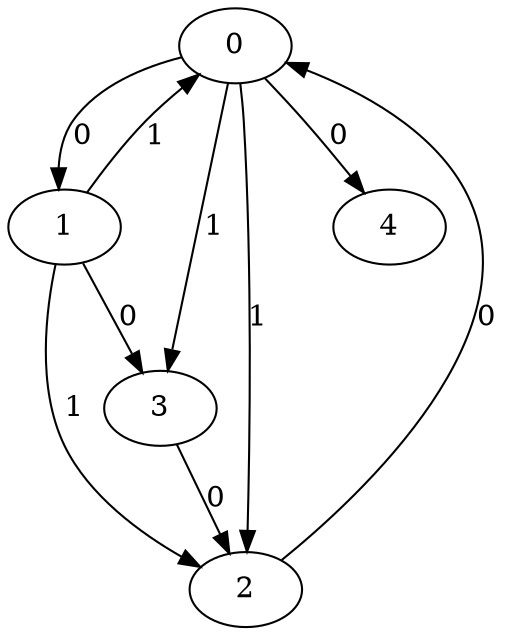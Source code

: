 // Source:1134 Canonical: -1 0 1 1 0 1 -1 1 0 -1 0 -1 -1 -1 -1 -1 -1 0 -1 -1 -1 -1 -1 -1 -1
digraph HRA_from_1134_graph_000 {
  0 -> 1 [label="0"];
  0 -> 2 [label="1"];
  0 -> 3 [label="1"];
  1 -> 0 [label="1"];
  1 -> 2 [label="1"];
  1 -> 3 [label="0"];
  2 -> 0 [label="0"];
  3 -> 2 [label="0"];
  0 -> 4 [label="0"];
}

// Source:1134 Canonical: -1 0 1 1 0 1 -1 1 0 -1 0 -1 -1 -1 -1 -1 -1 0 -1 -1 0 -1 -1 -1 -1
digraph HRA_from_1134_graph_001 {
  0 -> 1 [label="0"];
  0 -> 2 [label="1"];
  0 -> 3 [label="1"];
  1 -> 0 [label="1"];
  1 -> 2 [label="1"];
  1 -> 3 [label="0"];
  2 -> 0 [label="0"];
  3 -> 2 [label="0"];
  0 -> 4 [label="0"];
  4 -> 0 [label="0"];
}

// Source:1134 Canonical: -1 0 1 1 -1 1 -1 1 0 0 0 -1 -1 -1 -1 -1 -1 0 -1 -1 -1 -1 -1 -1 -1
digraph HRA_from_1134_graph_002 {
  0 -> 1 [label="0"];
  0 -> 2 [label="1"];
  0 -> 3 [label="1"];
  1 -> 0 [label="1"];
  1 -> 2 [label="1"];
  1 -> 3 [label="0"];
  2 -> 0 [label="0"];
  3 -> 2 [label="0"];
  1 -> 4 [label="0"];
}

// Source:1134 Canonical: -1 0 1 1 0 1 -1 1 0 0 0 -1 -1 -1 -1 -1 -1 0 -1 -1 -1 -1 -1 -1 -1
digraph HRA_from_1134_graph_003 {
  0 -> 1 [label="0"];
  0 -> 2 [label="1"];
  0 -> 3 [label="1"];
  1 -> 0 [label="1"];
  1 -> 2 [label="1"];
  1 -> 3 [label="0"];
  2 -> 0 [label="0"];
  3 -> 2 [label="0"];
  0 -> 4 [label="0"];
  1 -> 4 [label="0"];
}

// Source:1134 Canonical: -1 0 1 1 -1 1 -1 1 0 0 0 -1 -1 -1 -1 -1 -1 0 -1 -1 0 -1 -1 -1 -1
digraph HRA_from_1134_graph_004 {
  0 -> 1 [label="0"];
  0 -> 2 [label="1"];
  0 -> 3 [label="1"];
  1 -> 0 [label="1"];
  1 -> 2 [label="1"];
  1 -> 3 [label="0"];
  2 -> 0 [label="0"];
  3 -> 2 [label="0"];
  4 -> 0 [label="0"];
  1 -> 4 [label="0"];
}

// Source:1134 Canonical: -1 0 1 1 0 1 -1 1 0 0 0 -1 -1 -1 -1 -1 -1 0 -1 -1 0 -1 -1 -1 -1
digraph HRA_from_1134_graph_005 {
  0 -> 1 [label="0"];
  0 -> 2 [label="1"];
  0 -> 3 [label="1"];
  1 -> 0 [label="1"];
  1 -> 2 [label="1"];
  1 -> 3 [label="0"];
  2 -> 0 [label="0"];
  3 -> 2 [label="0"];
  0 -> 4 [label="0"];
  4 -> 0 [label="0"];
  1 -> 4 [label="0"];
}

// Source:1134 Canonical: -1 0 1 1 0 1 -1 1 0 -1 0 -1 -1 -1 -1 -1 -1 0 -1 -1 -1 0 -1 -1 -1
digraph HRA_from_1134_graph_006 {
  0 -> 1 [label="0"];
  0 -> 2 [label="1"];
  0 -> 3 [label="1"];
  1 -> 0 [label="1"];
  1 -> 2 [label="1"];
  1 -> 3 [label="0"];
  2 -> 0 [label="0"];
  3 -> 2 [label="0"];
  0 -> 4 [label="0"];
  4 -> 1 [label="0"];
}

// Source:1134 Canonical: -1 0 1 1 0 1 -1 1 0 -1 0 -1 -1 -1 -1 -1 -1 0 -1 -1 0 0 -1 -1 -1
digraph HRA_from_1134_graph_007 {
  0 -> 1 [label="0"];
  0 -> 2 [label="1"];
  0 -> 3 [label="1"];
  1 -> 0 [label="1"];
  1 -> 2 [label="1"];
  1 -> 3 [label="0"];
  2 -> 0 [label="0"];
  3 -> 2 [label="0"];
  0 -> 4 [label="0"];
  4 -> 0 [label="0"];
  4 -> 1 [label="0"];
}

// Source:1134 Canonical: -1 0 1 1 -1 1 -1 1 0 0 0 -1 -1 -1 -1 -1 -1 0 -1 -1 -1 0 -1 -1 -1
digraph HRA_from_1134_graph_008 {
  0 -> 1 [label="0"];
  0 -> 2 [label="1"];
  0 -> 3 [label="1"];
  1 -> 0 [label="1"];
  1 -> 2 [label="1"];
  1 -> 3 [label="0"];
  2 -> 0 [label="0"];
  3 -> 2 [label="0"];
  1 -> 4 [label="0"];
  4 -> 1 [label="0"];
}

// Source:1134 Canonical: -1 0 1 1 0 1 -1 1 0 0 0 -1 -1 -1 -1 -1 -1 0 -1 -1 -1 0 -1 -1 -1
digraph HRA_from_1134_graph_009 {
  0 -> 1 [label="0"];
  0 -> 2 [label="1"];
  0 -> 3 [label="1"];
  1 -> 0 [label="1"];
  1 -> 2 [label="1"];
  1 -> 3 [label="0"];
  2 -> 0 [label="0"];
  3 -> 2 [label="0"];
  0 -> 4 [label="0"];
  1 -> 4 [label="0"];
  4 -> 1 [label="0"];
}

// Source:1134 Canonical: -1 0 1 1 -1 1 -1 1 0 0 0 -1 -1 -1 -1 -1 -1 0 -1 -1 0 0 -1 -1 -1
digraph HRA_from_1134_graph_010 {
  0 -> 1 [label="0"];
  0 -> 2 [label="1"];
  0 -> 3 [label="1"];
  1 -> 0 [label="1"];
  1 -> 2 [label="1"];
  1 -> 3 [label="0"];
  2 -> 0 [label="0"];
  3 -> 2 [label="0"];
  4 -> 0 [label="0"];
  1 -> 4 [label="0"];
  4 -> 1 [label="0"];
}

// Source:1134 Canonical: -1 0 1 1 0 1 -1 1 0 0 0 -1 -1 -1 -1 -1 -1 0 -1 -1 0 0 -1 -1 -1
digraph HRA_from_1134_graph_011 {
  0 -> 1 [label="0"];
  0 -> 2 [label="1"];
  0 -> 3 [label="1"];
  1 -> 0 [label="1"];
  1 -> 2 [label="1"];
  1 -> 3 [label="0"];
  2 -> 0 [label="0"];
  3 -> 2 [label="0"];
  0 -> 4 [label="0"];
  4 -> 0 [label="0"];
  1 -> 4 [label="0"];
  4 -> 1 [label="0"];
}

// Source:1134 Canonical: -1 0 1 1 -1 1 -1 1 0 -1 0 -1 -1 -1 0 -1 -1 0 -1 -1 -1 -1 -1 -1 -1
digraph HRA_from_1134_graph_012 {
  0 -> 1 [label="0"];
  0 -> 2 [label="1"];
  0 -> 3 [label="1"];
  1 -> 0 [label="1"];
  1 -> 2 [label="1"];
  1 -> 3 [label="0"];
  2 -> 0 [label="0"];
  3 -> 2 [label="0"];
  2 -> 4 [label="0"];
}

// Source:1134 Canonical: -1 0 1 1 0 1 -1 1 0 -1 0 -1 -1 -1 0 -1 -1 0 -1 -1 -1 -1 -1 -1 -1
digraph HRA_from_1134_graph_013 {
  0 -> 1 [label="0"];
  0 -> 2 [label="1"];
  0 -> 3 [label="1"];
  1 -> 0 [label="1"];
  1 -> 2 [label="1"];
  1 -> 3 [label="0"];
  2 -> 0 [label="0"];
  3 -> 2 [label="0"];
  0 -> 4 [label="0"];
  2 -> 4 [label="0"];
}

// Source:1134 Canonical: -1 0 1 1 -1 1 -1 1 0 -1 0 -1 -1 -1 0 -1 -1 0 -1 -1 0 -1 -1 -1 -1
digraph HRA_from_1134_graph_014 {
  0 -> 1 [label="0"];
  0 -> 2 [label="1"];
  0 -> 3 [label="1"];
  1 -> 0 [label="1"];
  1 -> 2 [label="1"];
  1 -> 3 [label="0"];
  2 -> 0 [label="0"];
  3 -> 2 [label="0"];
  4 -> 0 [label="0"];
  2 -> 4 [label="0"];
}

// Source:1134 Canonical: -1 0 1 1 0 1 -1 1 0 -1 0 -1 -1 -1 0 -1 -1 0 -1 -1 0 -1 -1 -1 -1
digraph HRA_from_1134_graph_015 {
  0 -> 1 [label="0"];
  0 -> 2 [label="1"];
  0 -> 3 [label="1"];
  1 -> 0 [label="1"];
  1 -> 2 [label="1"];
  1 -> 3 [label="0"];
  2 -> 0 [label="0"];
  3 -> 2 [label="0"];
  0 -> 4 [label="0"];
  4 -> 0 [label="0"];
  2 -> 4 [label="0"];
}

// Source:1134 Canonical: -1 0 1 1 -1 1 -1 1 0 0 0 -1 -1 -1 0 -1 -1 0 -1 -1 -1 -1 -1 -1 -1
digraph HRA_from_1134_graph_016 {
  0 -> 1 [label="0"];
  0 -> 2 [label="1"];
  0 -> 3 [label="1"];
  1 -> 0 [label="1"];
  1 -> 2 [label="1"];
  1 -> 3 [label="0"];
  2 -> 0 [label="0"];
  3 -> 2 [label="0"];
  1 -> 4 [label="0"];
  2 -> 4 [label="0"];
}

// Source:1134 Canonical: -1 0 1 1 0 1 -1 1 0 0 0 -1 -1 -1 0 -1 -1 0 -1 -1 -1 -1 -1 -1 -1
digraph HRA_from_1134_graph_017 {
  0 -> 1 [label="0"];
  0 -> 2 [label="1"];
  0 -> 3 [label="1"];
  1 -> 0 [label="1"];
  1 -> 2 [label="1"];
  1 -> 3 [label="0"];
  2 -> 0 [label="0"];
  3 -> 2 [label="0"];
  0 -> 4 [label="0"];
  1 -> 4 [label="0"];
  2 -> 4 [label="0"];
}

// Source:1134 Canonical: -1 0 1 1 -1 1 -1 1 0 0 0 -1 -1 -1 0 -1 -1 0 -1 -1 0 -1 -1 -1 -1
digraph HRA_from_1134_graph_018 {
  0 -> 1 [label="0"];
  0 -> 2 [label="1"];
  0 -> 3 [label="1"];
  1 -> 0 [label="1"];
  1 -> 2 [label="1"];
  1 -> 3 [label="0"];
  2 -> 0 [label="0"];
  3 -> 2 [label="0"];
  4 -> 0 [label="0"];
  1 -> 4 [label="0"];
  2 -> 4 [label="0"];
}

// Source:1134 Canonical: -1 0 1 1 0 1 -1 1 0 0 0 -1 -1 -1 0 -1 -1 0 -1 -1 0 -1 -1 -1 -1
digraph HRA_from_1134_graph_019 {
  0 -> 1 [label="0"];
  0 -> 2 [label="1"];
  0 -> 3 [label="1"];
  1 -> 0 [label="1"];
  1 -> 2 [label="1"];
  1 -> 3 [label="0"];
  2 -> 0 [label="0"];
  3 -> 2 [label="0"];
  0 -> 4 [label="0"];
  4 -> 0 [label="0"];
  1 -> 4 [label="0"];
  2 -> 4 [label="0"];
}

// Source:1134 Canonical: -1 0 1 1 -1 1 -1 1 0 -1 0 -1 -1 -1 0 -1 -1 0 -1 -1 -1 0 -1 -1 -1
digraph HRA_from_1134_graph_020 {
  0 -> 1 [label="0"];
  0 -> 2 [label="1"];
  0 -> 3 [label="1"];
  1 -> 0 [label="1"];
  1 -> 2 [label="1"];
  1 -> 3 [label="0"];
  2 -> 0 [label="0"];
  3 -> 2 [label="0"];
  4 -> 1 [label="0"];
  2 -> 4 [label="0"];
}

// Source:1134 Canonical: -1 0 1 1 0 1 -1 1 0 -1 0 -1 -1 -1 0 -1 -1 0 -1 -1 -1 0 -1 -1 -1
digraph HRA_from_1134_graph_021 {
  0 -> 1 [label="0"];
  0 -> 2 [label="1"];
  0 -> 3 [label="1"];
  1 -> 0 [label="1"];
  1 -> 2 [label="1"];
  1 -> 3 [label="0"];
  2 -> 0 [label="0"];
  3 -> 2 [label="0"];
  0 -> 4 [label="0"];
  4 -> 1 [label="0"];
  2 -> 4 [label="0"];
}

// Source:1134 Canonical: -1 0 1 1 -1 1 -1 1 0 -1 0 -1 -1 -1 0 -1 -1 0 -1 -1 0 0 -1 -1 -1
digraph HRA_from_1134_graph_022 {
  0 -> 1 [label="0"];
  0 -> 2 [label="1"];
  0 -> 3 [label="1"];
  1 -> 0 [label="1"];
  1 -> 2 [label="1"];
  1 -> 3 [label="0"];
  2 -> 0 [label="0"];
  3 -> 2 [label="0"];
  4 -> 0 [label="0"];
  4 -> 1 [label="0"];
  2 -> 4 [label="0"];
}

// Source:1134 Canonical: -1 0 1 1 0 1 -1 1 0 -1 0 -1 -1 -1 0 -1 -1 0 -1 -1 0 0 -1 -1 -1
digraph HRA_from_1134_graph_023 {
  0 -> 1 [label="0"];
  0 -> 2 [label="1"];
  0 -> 3 [label="1"];
  1 -> 0 [label="1"];
  1 -> 2 [label="1"];
  1 -> 3 [label="0"];
  2 -> 0 [label="0"];
  3 -> 2 [label="0"];
  0 -> 4 [label="0"];
  4 -> 0 [label="0"];
  4 -> 1 [label="0"];
  2 -> 4 [label="0"];
}

// Source:1134 Canonical: -1 0 1 1 -1 1 -1 1 0 0 0 -1 -1 -1 0 -1 -1 0 -1 -1 -1 0 -1 -1 -1
digraph HRA_from_1134_graph_024 {
  0 -> 1 [label="0"];
  0 -> 2 [label="1"];
  0 -> 3 [label="1"];
  1 -> 0 [label="1"];
  1 -> 2 [label="1"];
  1 -> 3 [label="0"];
  2 -> 0 [label="0"];
  3 -> 2 [label="0"];
  1 -> 4 [label="0"];
  4 -> 1 [label="0"];
  2 -> 4 [label="0"];
}

// Source:1134 Canonical: -1 0 1 1 0 1 -1 1 0 0 0 -1 -1 -1 0 -1 -1 0 -1 -1 -1 0 -1 -1 -1
digraph HRA_from_1134_graph_025 {
  0 -> 1 [label="0"];
  0 -> 2 [label="1"];
  0 -> 3 [label="1"];
  1 -> 0 [label="1"];
  1 -> 2 [label="1"];
  1 -> 3 [label="0"];
  2 -> 0 [label="0"];
  3 -> 2 [label="0"];
  0 -> 4 [label="0"];
  1 -> 4 [label="0"];
  4 -> 1 [label="0"];
  2 -> 4 [label="0"];
}

// Source:1134 Canonical: -1 0 1 1 -1 1 -1 1 0 0 0 -1 -1 -1 0 -1 -1 0 -1 -1 0 0 -1 -1 -1
digraph HRA_from_1134_graph_026 {
  0 -> 1 [label="0"];
  0 -> 2 [label="1"];
  0 -> 3 [label="1"];
  1 -> 0 [label="1"];
  1 -> 2 [label="1"];
  1 -> 3 [label="0"];
  2 -> 0 [label="0"];
  3 -> 2 [label="0"];
  4 -> 0 [label="0"];
  1 -> 4 [label="0"];
  4 -> 1 [label="0"];
  2 -> 4 [label="0"];
}

// Source:1134 Canonical: -1 0 1 1 0 1 -1 1 0 0 0 -1 -1 -1 0 -1 -1 0 -1 -1 0 0 -1 -1 -1
digraph HRA_from_1134_graph_027 {
  0 -> 1 [label="0"];
  0 -> 2 [label="1"];
  0 -> 3 [label="1"];
  1 -> 0 [label="1"];
  1 -> 2 [label="1"];
  1 -> 3 [label="0"];
  2 -> 0 [label="0"];
  3 -> 2 [label="0"];
  0 -> 4 [label="0"];
  4 -> 0 [label="0"];
  1 -> 4 [label="0"];
  4 -> 1 [label="0"];
  2 -> 4 [label="0"];
}

// Source:1134 Canonical: -1 0 1 1 0 1 -1 1 0 -1 0 -1 -1 -1 -1 -1 -1 0 -1 -1 -1 -1 0 -1 -1
digraph HRA_from_1134_graph_028 {
  0 -> 1 [label="0"];
  0 -> 2 [label="1"];
  0 -> 3 [label="1"];
  1 -> 0 [label="1"];
  1 -> 2 [label="1"];
  1 -> 3 [label="0"];
  2 -> 0 [label="0"];
  3 -> 2 [label="0"];
  0 -> 4 [label="0"];
  4 -> 2 [label="0"];
}

// Source:1134 Canonical: -1 0 1 1 0 1 -1 1 0 -1 0 -1 -1 -1 -1 -1 -1 0 -1 -1 0 -1 0 -1 -1
digraph HRA_from_1134_graph_029 {
  0 -> 1 [label="0"];
  0 -> 2 [label="1"];
  0 -> 3 [label="1"];
  1 -> 0 [label="1"];
  1 -> 2 [label="1"];
  1 -> 3 [label="0"];
  2 -> 0 [label="0"];
  3 -> 2 [label="0"];
  0 -> 4 [label="0"];
  4 -> 0 [label="0"];
  4 -> 2 [label="0"];
}

// Source:1134 Canonical: -1 0 1 1 -1 1 -1 1 0 0 0 -1 -1 -1 -1 -1 -1 0 -1 -1 -1 -1 0 -1 -1
digraph HRA_from_1134_graph_030 {
  0 -> 1 [label="0"];
  0 -> 2 [label="1"];
  0 -> 3 [label="1"];
  1 -> 0 [label="1"];
  1 -> 2 [label="1"];
  1 -> 3 [label="0"];
  2 -> 0 [label="0"];
  3 -> 2 [label="0"];
  1 -> 4 [label="0"];
  4 -> 2 [label="0"];
}

// Source:1134 Canonical: -1 0 1 1 0 1 -1 1 0 0 0 -1 -1 -1 -1 -1 -1 0 -1 -1 -1 -1 0 -1 -1
digraph HRA_from_1134_graph_031 {
  0 -> 1 [label="0"];
  0 -> 2 [label="1"];
  0 -> 3 [label="1"];
  1 -> 0 [label="1"];
  1 -> 2 [label="1"];
  1 -> 3 [label="0"];
  2 -> 0 [label="0"];
  3 -> 2 [label="0"];
  0 -> 4 [label="0"];
  1 -> 4 [label="0"];
  4 -> 2 [label="0"];
}

// Source:1134 Canonical: -1 0 1 1 -1 1 -1 1 0 0 0 -1 -1 -1 -1 -1 -1 0 -1 -1 0 -1 0 -1 -1
digraph HRA_from_1134_graph_032 {
  0 -> 1 [label="0"];
  0 -> 2 [label="1"];
  0 -> 3 [label="1"];
  1 -> 0 [label="1"];
  1 -> 2 [label="1"];
  1 -> 3 [label="0"];
  2 -> 0 [label="0"];
  3 -> 2 [label="0"];
  4 -> 0 [label="0"];
  1 -> 4 [label="0"];
  4 -> 2 [label="0"];
}

// Source:1134 Canonical: -1 0 1 1 0 1 -1 1 0 0 0 -1 -1 -1 -1 -1 -1 0 -1 -1 0 -1 0 -1 -1
digraph HRA_from_1134_graph_033 {
  0 -> 1 [label="0"];
  0 -> 2 [label="1"];
  0 -> 3 [label="1"];
  1 -> 0 [label="1"];
  1 -> 2 [label="1"];
  1 -> 3 [label="0"];
  2 -> 0 [label="0"];
  3 -> 2 [label="0"];
  0 -> 4 [label="0"];
  4 -> 0 [label="0"];
  1 -> 4 [label="0"];
  4 -> 2 [label="0"];
}

// Source:1134 Canonical: -1 0 1 1 0 1 -1 1 0 -1 0 -1 -1 -1 -1 -1 -1 0 -1 -1 -1 0 0 -1 -1
digraph HRA_from_1134_graph_034 {
  0 -> 1 [label="0"];
  0 -> 2 [label="1"];
  0 -> 3 [label="1"];
  1 -> 0 [label="1"];
  1 -> 2 [label="1"];
  1 -> 3 [label="0"];
  2 -> 0 [label="0"];
  3 -> 2 [label="0"];
  0 -> 4 [label="0"];
  4 -> 1 [label="0"];
  4 -> 2 [label="0"];
}

// Source:1134 Canonical: -1 0 1 1 0 1 -1 1 0 -1 0 -1 -1 -1 -1 -1 -1 0 -1 -1 0 0 0 -1 -1
digraph HRA_from_1134_graph_035 {
  0 -> 1 [label="0"];
  0 -> 2 [label="1"];
  0 -> 3 [label="1"];
  1 -> 0 [label="1"];
  1 -> 2 [label="1"];
  1 -> 3 [label="0"];
  2 -> 0 [label="0"];
  3 -> 2 [label="0"];
  0 -> 4 [label="0"];
  4 -> 0 [label="0"];
  4 -> 1 [label="0"];
  4 -> 2 [label="0"];
}

// Source:1134 Canonical: -1 0 1 1 -1 1 -1 1 0 0 0 -1 -1 -1 -1 -1 -1 0 -1 -1 -1 0 0 -1 -1
digraph HRA_from_1134_graph_036 {
  0 -> 1 [label="0"];
  0 -> 2 [label="1"];
  0 -> 3 [label="1"];
  1 -> 0 [label="1"];
  1 -> 2 [label="1"];
  1 -> 3 [label="0"];
  2 -> 0 [label="0"];
  3 -> 2 [label="0"];
  1 -> 4 [label="0"];
  4 -> 1 [label="0"];
  4 -> 2 [label="0"];
}

// Source:1134 Canonical: -1 0 1 1 0 1 -1 1 0 0 0 -1 -1 -1 -1 -1 -1 0 -1 -1 -1 0 0 -1 -1
digraph HRA_from_1134_graph_037 {
  0 -> 1 [label="0"];
  0 -> 2 [label="1"];
  0 -> 3 [label="1"];
  1 -> 0 [label="1"];
  1 -> 2 [label="1"];
  1 -> 3 [label="0"];
  2 -> 0 [label="0"];
  3 -> 2 [label="0"];
  0 -> 4 [label="0"];
  1 -> 4 [label="0"];
  4 -> 1 [label="0"];
  4 -> 2 [label="0"];
}

// Source:1134 Canonical: -1 0 1 1 -1 1 -1 1 0 0 0 -1 -1 -1 -1 -1 -1 0 -1 -1 0 0 0 -1 -1
digraph HRA_from_1134_graph_038 {
  0 -> 1 [label="0"];
  0 -> 2 [label="1"];
  0 -> 3 [label="1"];
  1 -> 0 [label="1"];
  1 -> 2 [label="1"];
  1 -> 3 [label="0"];
  2 -> 0 [label="0"];
  3 -> 2 [label="0"];
  4 -> 0 [label="0"];
  1 -> 4 [label="0"];
  4 -> 1 [label="0"];
  4 -> 2 [label="0"];
}

// Source:1134 Canonical: -1 0 1 1 0 1 -1 1 0 0 0 -1 -1 -1 -1 -1 -1 0 -1 -1 0 0 0 -1 -1
digraph HRA_from_1134_graph_039 {
  0 -> 1 [label="0"];
  0 -> 2 [label="1"];
  0 -> 3 [label="1"];
  1 -> 0 [label="1"];
  1 -> 2 [label="1"];
  1 -> 3 [label="0"];
  2 -> 0 [label="0"];
  3 -> 2 [label="0"];
  0 -> 4 [label="0"];
  4 -> 0 [label="0"];
  1 -> 4 [label="0"];
  4 -> 1 [label="0"];
  4 -> 2 [label="0"];
}

// Source:1134 Canonical: -1 0 1 1 -1 1 -1 1 0 -1 0 -1 -1 -1 0 -1 -1 0 -1 -1 -1 -1 0 -1 -1
digraph HRA_from_1134_graph_040 {
  0 -> 1 [label="0"];
  0 -> 2 [label="1"];
  0 -> 3 [label="1"];
  1 -> 0 [label="1"];
  1 -> 2 [label="1"];
  1 -> 3 [label="0"];
  2 -> 0 [label="0"];
  3 -> 2 [label="0"];
  2 -> 4 [label="0"];
  4 -> 2 [label="0"];
}

// Source:1134 Canonical: -1 0 1 1 0 1 -1 1 0 -1 0 -1 -1 -1 0 -1 -1 0 -1 -1 -1 -1 0 -1 -1
digraph HRA_from_1134_graph_041 {
  0 -> 1 [label="0"];
  0 -> 2 [label="1"];
  0 -> 3 [label="1"];
  1 -> 0 [label="1"];
  1 -> 2 [label="1"];
  1 -> 3 [label="0"];
  2 -> 0 [label="0"];
  3 -> 2 [label="0"];
  0 -> 4 [label="0"];
  2 -> 4 [label="0"];
  4 -> 2 [label="0"];
}

// Source:1134 Canonical: -1 0 1 1 -1 1 -1 1 0 -1 0 -1 -1 -1 0 -1 -1 0 -1 -1 0 -1 0 -1 -1
digraph HRA_from_1134_graph_042 {
  0 -> 1 [label="0"];
  0 -> 2 [label="1"];
  0 -> 3 [label="1"];
  1 -> 0 [label="1"];
  1 -> 2 [label="1"];
  1 -> 3 [label="0"];
  2 -> 0 [label="0"];
  3 -> 2 [label="0"];
  4 -> 0 [label="0"];
  2 -> 4 [label="0"];
  4 -> 2 [label="0"];
}

// Source:1134 Canonical: -1 0 1 1 0 1 -1 1 0 -1 0 -1 -1 -1 0 -1 -1 0 -1 -1 0 -1 0 -1 -1
digraph HRA_from_1134_graph_043 {
  0 -> 1 [label="0"];
  0 -> 2 [label="1"];
  0 -> 3 [label="1"];
  1 -> 0 [label="1"];
  1 -> 2 [label="1"];
  1 -> 3 [label="0"];
  2 -> 0 [label="0"];
  3 -> 2 [label="0"];
  0 -> 4 [label="0"];
  4 -> 0 [label="0"];
  2 -> 4 [label="0"];
  4 -> 2 [label="0"];
}

// Source:1134 Canonical: -1 0 1 1 -1 1 -1 1 0 0 0 -1 -1 -1 0 -1 -1 0 -1 -1 -1 -1 0 -1 -1
digraph HRA_from_1134_graph_044 {
  0 -> 1 [label="0"];
  0 -> 2 [label="1"];
  0 -> 3 [label="1"];
  1 -> 0 [label="1"];
  1 -> 2 [label="1"];
  1 -> 3 [label="0"];
  2 -> 0 [label="0"];
  3 -> 2 [label="0"];
  1 -> 4 [label="0"];
  2 -> 4 [label="0"];
  4 -> 2 [label="0"];
}

// Source:1134 Canonical: -1 0 1 1 0 1 -1 1 0 0 0 -1 -1 -1 0 -1 -1 0 -1 -1 -1 -1 0 -1 -1
digraph HRA_from_1134_graph_045 {
  0 -> 1 [label="0"];
  0 -> 2 [label="1"];
  0 -> 3 [label="1"];
  1 -> 0 [label="1"];
  1 -> 2 [label="1"];
  1 -> 3 [label="0"];
  2 -> 0 [label="0"];
  3 -> 2 [label="0"];
  0 -> 4 [label="0"];
  1 -> 4 [label="0"];
  2 -> 4 [label="0"];
  4 -> 2 [label="0"];
}

// Source:1134 Canonical: -1 0 1 1 -1 1 -1 1 0 0 0 -1 -1 -1 0 -1 -1 0 -1 -1 0 -1 0 -1 -1
digraph HRA_from_1134_graph_046 {
  0 -> 1 [label="0"];
  0 -> 2 [label="1"];
  0 -> 3 [label="1"];
  1 -> 0 [label="1"];
  1 -> 2 [label="1"];
  1 -> 3 [label="0"];
  2 -> 0 [label="0"];
  3 -> 2 [label="0"];
  4 -> 0 [label="0"];
  1 -> 4 [label="0"];
  2 -> 4 [label="0"];
  4 -> 2 [label="0"];
}

// Source:1134 Canonical: -1 0 1 1 0 1 -1 1 0 0 0 -1 -1 -1 0 -1 -1 0 -1 -1 0 -1 0 -1 -1
digraph HRA_from_1134_graph_047 {
  0 -> 1 [label="0"];
  0 -> 2 [label="1"];
  0 -> 3 [label="1"];
  1 -> 0 [label="1"];
  1 -> 2 [label="1"];
  1 -> 3 [label="0"];
  2 -> 0 [label="0"];
  3 -> 2 [label="0"];
  0 -> 4 [label="0"];
  4 -> 0 [label="0"];
  1 -> 4 [label="0"];
  2 -> 4 [label="0"];
  4 -> 2 [label="0"];
}

// Source:1134 Canonical: -1 0 1 1 -1 1 -1 1 0 -1 0 -1 -1 -1 0 -1 -1 0 -1 -1 -1 0 0 -1 -1
digraph HRA_from_1134_graph_048 {
  0 -> 1 [label="0"];
  0 -> 2 [label="1"];
  0 -> 3 [label="1"];
  1 -> 0 [label="1"];
  1 -> 2 [label="1"];
  1 -> 3 [label="0"];
  2 -> 0 [label="0"];
  3 -> 2 [label="0"];
  4 -> 1 [label="0"];
  2 -> 4 [label="0"];
  4 -> 2 [label="0"];
}

// Source:1134 Canonical: -1 0 1 1 0 1 -1 1 0 -1 0 -1 -1 -1 0 -1 -1 0 -1 -1 -1 0 0 -1 -1
digraph HRA_from_1134_graph_049 {
  0 -> 1 [label="0"];
  0 -> 2 [label="1"];
  0 -> 3 [label="1"];
  1 -> 0 [label="1"];
  1 -> 2 [label="1"];
  1 -> 3 [label="0"];
  2 -> 0 [label="0"];
  3 -> 2 [label="0"];
  0 -> 4 [label="0"];
  4 -> 1 [label="0"];
  2 -> 4 [label="0"];
  4 -> 2 [label="0"];
}

// Source:1134 Canonical: -1 0 1 1 -1 1 -1 1 0 -1 0 -1 -1 -1 0 -1 -1 0 -1 -1 0 0 0 -1 -1
digraph HRA_from_1134_graph_050 {
  0 -> 1 [label="0"];
  0 -> 2 [label="1"];
  0 -> 3 [label="1"];
  1 -> 0 [label="1"];
  1 -> 2 [label="1"];
  1 -> 3 [label="0"];
  2 -> 0 [label="0"];
  3 -> 2 [label="0"];
  4 -> 0 [label="0"];
  4 -> 1 [label="0"];
  2 -> 4 [label="0"];
  4 -> 2 [label="0"];
}

// Source:1134 Canonical: -1 0 1 1 0 1 -1 1 0 -1 0 -1 -1 -1 0 -1 -1 0 -1 -1 0 0 0 -1 -1
digraph HRA_from_1134_graph_051 {
  0 -> 1 [label="0"];
  0 -> 2 [label="1"];
  0 -> 3 [label="1"];
  1 -> 0 [label="1"];
  1 -> 2 [label="1"];
  1 -> 3 [label="0"];
  2 -> 0 [label="0"];
  3 -> 2 [label="0"];
  0 -> 4 [label="0"];
  4 -> 0 [label="0"];
  4 -> 1 [label="0"];
  2 -> 4 [label="0"];
  4 -> 2 [label="0"];
}

// Source:1134 Canonical: -1 0 1 1 -1 1 -1 1 0 0 0 -1 -1 -1 0 -1 -1 0 -1 -1 -1 0 0 -1 -1
digraph HRA_from_1134_graph_052 {
  0 -> 1 [label="0"];
  0 -> 2 [label="1"];
  0 -> 3 [label="1"];
  1 -> 0 [label="1"];
  1 -> 2 [label="1"];
  1 -> 3 [label="0"];
  2 -> 0 [label="0"];
  3 -> 2 [label="0"];
  1 -> 4 [label="0"];
  4 -> 1 [label="0"];
  2 -> 4 [label="0"];
  4 -> 2 [label="0"];
}

// Source:1134 Canonical: -1 0 1 1 0 1 -1 1 0 0 0 -1 -1 -1 0 -1 -1 0 -1 -1 -1 0 0 -1 -1
digraph HRA_from_1134_graph_053 {
  0 -> 1 [label="0"];
  0 -> 2 [label="1"];
  0 -> 3 [label="1"];
  1 -> 0 [label="1"];
  1 -> 2 [label="1"];
  1 -> 3 [label="0"];
  2 -> 0 [label="0"];
  3 -> 2 [label="0"];
  0 -> 4 [label="0"];
  1 -> 4 [label="0"];
  4 -> 1 [label="0"];
  2 -> 4 [label="0"];
  4 -> 2 [label="0"];
}

// Source:1134 Canonical: -1 0 1 1 -1 1 -1 1 0 0 0 -1 -1 -1 0 -1 -1 0 -1 -1 0 0 0 -1 -1
digraph HRA_from_1134_graph_054 {
  0 -> 1 [label="0"];
  0 -> 2 [label="1"];
  0 -> 3 [label="1"];
  1 -> 0 [label="1"];
  1 -> 2 [label="1"];
  1 -> 3 [label="0"];
  2 -> 0 [label="0"];
  3 -> 2 [label="0"];
  4 -> 0 [label="0"];
  1 -> 4 [label="0"];
  4 -> 1 [label="0"];
  2 -> 4 [label="0"];
  4 -> 2 [label="0"];
}

// Source:1134 Canonical: -1 0 1 1 0 1 -1 1 0 0 0 -1 -1 -1 0 -1 -1 0 -1 -1 0 0 0 -1 -1
digraph HRA_from_1134_graph_055 {
  0 -> 1 [label="0"];
  0 -> 2 [label="1"];
  0 -> 3 [label="1"];
  1 -> 0 [label="1"];
  1 -> 2 [label="1"];
  1 -> 3 [label="0"];
  2 -> 0 [label="0"];
  3 -> 2 [label="0"];
  0 -> 4 [label="0"];
  4 -> 0 [label="0"];
  1 -> 4 [label="0"];
  4 -> 1 [label="0"];
  2 -> 4 [label="0"];
  4 -> 2 [label="0"];
}

// Source:1134 Canonical: -1 0 1 1 -1 1 -1 1 0 -1 0 -1 -1 -1 -1 -1 -1 0 -1 0 -1 -1 -1 -1 -1
digraph HRA_from_1134_graph_056 {
  0 -> 1 [label="0"];
  0 -> 2 [label="1"];
  0 -> 3 [label="1"];
  1 -> 0 [label="1"];
  1 -> 2 [label="1"];
  1 -> 3 [label="0"];
  2 -> 0 [label="0"];
  3 -> 2 [label="0"];
  3 -> 4 [label="0"];
}

// Source:1134 Canonical: -1 0 1 1 0 1 -1 1 0 -1 0 -1 -1 -1 -1 -1 -1 0 -1 0 -1 -1 -1 -1 -1
digraph HRA_from_1134_graph_057 {
  0 -> 1 [label="0"];
  0 -> 2 [label="1"];
  0 -> 3 [label="1"];
  1 -> 0 [label="1"];
  1 -> 2 [label="1"];
  1 -> 3 [label="0"];
  2 -> 0 [label="0"];
  3 -> 2 [label="0"];
  0 -> 4 [label="0"];
  3 -> 4 [label="0"];
}

// Source:1134 Canonical: -1 0 1 1 -1 1 -1 1 0 -1 0 -1 -1 -1 -1 -1 -1 0 -1 0 0 -1 -1 -1 -1
digraph HRA_from_1134_graph_058 {
  0 -> 1 [label="0"];
  0 -> 2 [label="1"];
  0 -> 3 [label="1"];
  1 -> 0 [label="1"];
  1 -> 2 [label="1"];
  1 -> 3 [label="0"];
  2 -> 0 [label="0"];
  3 -> 2 [label="0"];
  4 -> 0 [label="0"];
  3 -> 4 [label="0"];
}

// Source:1134 Canonical: -1 0 1 1 0 1 -1 1 0 -1 0 -1 -1 -1 -1 -1 -1 0 -1 0 0 -1 -1 -1 -1
digraph HRA_from_1134_graph_059 {
  0 -> 1 [label="0"];
  0 -> 2 [label="1"];
  0 -> 3 [label="1"];
  1 -> 0 [label="1"];
  1 -> 2 [label="1"];
  1 -> 3 [label="0"];
  2 -> 0 [label="0"];
  3 -> 2 [label="0"];
  0 -> 4 [label="0"];
  4 -> 0 [label="0"];
  3 -> 4 [label="0"];
}

// Source:1134 Canonical: -1 0 1 1 -1 1 -1 1 0 0 0 -1 -1 -1 -1 -1 -1 0 -1 0 -1 -1 -1 -1 -1
digraph HRA_from_1134_graph_060 {
  0 -> 1 [label="0"];
  0 -> 2 [label="1"];
  0 -> 3 [label="1"];
  1 -> 0 [label="1"];
  1 -> 2 [label="1"];
  1 -> 3 [label="0"];
  2 -> 0 [label="0"];
  3 -> 2 [label="0"];
  1 -> 4 [label="0"];
  3 -> 4 [label="0"];
}

// Source:1134 Canonical: -1 0 1 1 0 1 -1 1 0 0 0 -1 -1 -1 -1 -1 -1 0 -1 0 -1 -1 -1 -1 -1
digraph HRA_from_1134_graph_061 {
  0 -> 1 [label="0"];
  0 -> 2 [label="1"];
  0 -> 3 [label="1"];
  1 -> 0 [label="1"];
  1 -> 2 [label="1"];
  1 -> 3 [label="0"];
  2 -> 0 [label="0"];
  3 -> 2 [label="0"];
  0 -> 4 [label="0"];
  1 -> 4 [label="0"];
  3 -> 4 [label="0"];
}

// Source:1134 Canonical: -1 0 1 1 -1 1 -1 1 0 0 0 -1 -1 -1 -1 -1 -1 0 -1 0 0 -1 -1 -1 -1
digraph HRA_from_1134_graph_062 {
  0 -> 1 [label="0"];
  0 -> 2 [label="1"];
  0 -> 3 [label="1"];
  1 -> 0 [label="1"];
  1 -> 2 [label="1"];
  1 -> 3 [label="0"];
  2 -> 0 [label="0"];
  3 -> 2 [label="0"];
  4 -> 0 [label="0"];
  1 -> 4 [label="0"];
  3 -> 4 [label="0"];
}

// Source:1134 Canonical: -1 0 1 1 0 1 -1 1 0 0 0 -1 -1 -1 -1 -1 -1 0 -1 0 0 -1 -1 -1 -1
digraph HRA_from_1134_graph_063 {
  0 -> 1 [label="0"];
  0 -> 2 [label="1"];
  0 -> 3 [label="1"];
  1 -> 0 [label="1"];
  1 -> 2 [label="1"];
  1 -> 3 [label="0"];
  2 -> 0 [label="0"];
  3 -> 2 [label="0"];
  0 -> 4 [label="0"];
  4 -> 0 [label="0"];
  1 -> 4 [label="0"];
  3 -> 4 [label="0"];
}

// Source:1134 Canonical: -1 0 1 1 -1 1 -1 1 0 -1 0 -1 -1 -1 -1 -1 -1 0 -1 0 -1 0 -1 -1 -1
digraph HRA_from_1134_graph_064 {
  0 -> 1 [label="0"];
  0 -> 2 [label="1"];
  0 -> 3 [label="1"];
  1 -> 0 [label="1"];
  1 -> 2 [label="1"];
  1 -> 3 [label="0"];
  2 -> 0 [label="0"];
  3 -> 2 [label="0"];
  4 -> 1 [label="0"];
  3 -> 4 [label="0"];
}

// Source:1134 Canonical: -1 0 1 1 0 1 -1 1 0 -1 0 -1 -1 -1 -1 -1 -1 0 -1 0 -1 0 -1 -1 -1
digraph HRA_from_1134_graph_065 {
  0 -> 1 [label="0"];
  0 -> 2 [label="1"];
  0 -> 3 [label="1"];
  1 -> 0 [label="1"];
  1 -> 2 [label="1"];
  1 -> 3 [label="0"];
  2 -> 0 [label="0"];
  3 -> 2 [label="0"];
  0 -> 4 [label="0"];
  4 -> 1 [label="0"];
  3 -> 4 [label="0"];
}

// Source:1134 Canonical: -1 0 1 1 -1 1 -1 1 0 -1 0 -1 -1 -1 -1 -1 -1 0 -1 0 0 0 -1 -1 -1
digraph HRA_from_1134_graph_066 {
  0 -> 1 [label="0"];
  0 -> 2 [label="1"];
  0 -> 3 [label="1"];
  1 -> 0 [label="1"];
  1 -> 2 [label="1"];
  1 -> 3 [label="0"];
  2 -> 0 [label="0"];
  3 -> 2 [label="0"];
  4 -> 0 [label="0"];
  4 -> 1 [label="0"];
  3 -> 4 [label="0"];
}

// Source:1134 Canonical: -1 0 1 1 0 1 -1 1 0 -1 0 -1 -1 -1 -1 -1 -1 0 -1 0 0 0 -1 -1 -1
digraph HRA_from_1134_graph_067 {
  0 -> 1 [label="0"];
  0 -> 2 [label="1"];
  0 -> 3 [label="1"];
  1 -> 0 [label="1"];
  1 -> 2 [label="1"];
  1 -> 3 [label="0"];
  2 -> 0 [label="0"];
  3 -> 2 [label="0"];
  0 -> 4 [label="0"];
  4 -> 0 [label="0"];
  4 -> 1 [label="0"];
  3 -> 4 [label="0"];
}

// Source:1134 Canonical: -1 0 1 1 -1 1 -1 1 0 0 0 -1 -1 -1 -1 -1 -1 0 -1 0 -1 0 -1 -1 -1
digraph HRA_from_1134_graph_068 {
  0 -> 1 [label="0"];
  0 -> 2 [label="1"];
  0 -> 3 [label="1"];
  1 -> 0 [label="1"];
  1 -> 2 [label="1"];
  1 -> 3 [label="0"];
  2 -> 0 [label="0"];
  3 -> 2 [label="0"];
  1 -> 4 [label="0"];
  4 -> 1 [label="0"];
  3 -> 4 [label="0"];
}

// Source:1134 Canonical: -1 0 1 1 0 1 -1 1 0 0 0 -1 -1 -1 -1 -1 -1 0 -1 0 -1 0 -1 -1 -1
digraph HRA_from_1134_graph_069 {
  0 -> 1 [label="0"];
  0 -> 2 [label="1"];
  0 -> 3 [label="1"];
  1 -> 0 [label="1"];
  1 -> 2 [label="1"];
  1 -> 3 [label="0"];
  2 -> 0 [label="0"];
  3 -> 2 [label="0"];
  0 -> 4 [label="0"];
  1 -> 4 [label="0"];
  4 -> 1 [label="0"];
  3 -> 4 [label="0"];
}

// Source:1134 Canonical: -1 0 1 1 -1 1 -1 1 0 0 0 -1 -1 -1 -1 -1 -1 0 -1 0 0 0 -1 -1 -1
digraph HRA_from_1134_graph_070 {
  0 -> 1 [label="0"];
  0 -> 2 [label="1"];
  0 -> 3 [label="1"];
  1 -> 0 [label="1"];
  1 -> 2 [label="1"];
  1 -> 3 [label="0"];
  2 -> 0 [label="0"];
  3 -> 2 [label="0"];
  4 -> 0 [label="0"];
  1 -> 4 [label="0"];
  4 -> 1 [label="0"];
  3 -> 4 [label="0"];
}

// Source:1134 Canonical: -1 0 1 1 0 1 -1 1 0 0 0 -1 -1 -1 -1 -1 -1 0 -1 0 0 0 -1 -1 -1
digraph HRA_from_1134_graph_071 {
  0 -> 1 [label="0"];
  0 -> 2 [label="1"];
  0 -> 3 [label="1"];
  1 -> 0 [label="1"];
  1 -> 2 [label="1"];
  1 -> 3 [label="0"];
  2 -> 0 [label="0"];
  3 -> 2 [label="0"];
  0 -> 4 [label="0"];
  4 -> 0 [label="0"];
  1 -> 4 [label="0"];
  4 -> 1 [label="0"];
  3 -> 4 [label="0"];
}

// Source:1134 Canonical: -1 0 1 1 -1 1 -1 1 0 -1 0 -1 -1 -1 0 -1 -1 0 -1 0 -1 -1 -1 -1 -1
digraph HRA_from_1134_graph_072 {
  0 -> 1 [label="0"];
  0 -> 2 [label="1"];
  0 -> 3 [label="1"];
  1 -> 0 [label="1"];
  1 -> 2 [label="1"];
  1 -> 3 [label="0"];
  2 -> 0 [label="0"];
  3 -> 2 [label="0"];
  2 -> 4 [label="0"];
  3 -> 4 [label="0"];
}

// Source:1134 Canonical: -1 0 1 1 0 1 -1 1 0 -1 0 -1 -1 -1 0 -1 -1 0 -1 0 -1 -1 -1 -1 -1
digraph HRA_from_1134_graph_073 {
  0 -> 1 [label="0"];
  0 -> 2 [label="1"];
  0 -> 3 [label="1"];
  1 -> 0 [label="1"];
  1 -> 2 [label="1"];
  1 -> 3 [label="0"];
  2 -> 0 [label="0"];
  3 -> 2 [label="0"];
  0 -> 4 [label="0"];
  2 -> 4 [label="0"];
  3 -> 4 [label="0"];
}

// Source:1134 Canonical: -1 0 1 1 -1 1 -1 1 0 -1 0 -1 -1 -1 0 -1 -1 0 -1 0 0 -1 -1 -1 -1
digraph HRA_from_1134_graph_074 {
  0 -> 1 [label="0"];
  0 -> 2 [label="1"];
  0 -> 3 [label="1"];
  1 -> 0 [label="1"];
  1 -> 2 [label="1"];
  1 -> 3 [label="0"];
  2 -> 0 [label="0"];
  3 -> 2 [label="0"];
  4 -> 0 [label="0"];
  2 -> 4 [label="0"];
  3 -> 4 [label="0"];
}

// Source:1134 Canonical: -1 0 1 1 0 1 -1 1 0 -1 0 -1 -1 -1 0 -1 -1 0 -1 0 0 -1 -1 -1 -1
digraph HRA_from_1134_graph_075 {
  0 -> 1 [label="0"];
  0 -> 2 [label="1"];
  0 -> 3 [label="1"];
  1 -> 0 [label="1"];
  1 -> 2 [label="1"];
  1 -> 3 [label="0"];
  2 -> 0 [label="0"];
  3 -> 2 [label="0"];
  0 -> 4 [label="0"];
  4 -> 0 [label="0"];
  2 -> 4 [label="0"];
  3 -> 4 [label="0"];
}

// Source:1134 Canonical: -1 0 1 1 -1 1 -1 1 0 0 0 -1 -1 -1 0 -1 -1 0 -1 0 -1 -1 -1 -1 -1
digraph HRA_from_1134_graph_076 {
  0 -> 1 [label="0"];
  0 -> 2 [label="1"];
  0 -> 3 [label="1"];
  1 -> 0 [label="1"];
  1 -> 2 [label="1"];
  1 -> 3 [label="0"];
  2 -> 0 [label="0"];
  3 -> 2 [label="0"];
  1 -> 4 [label="0"];
  2 -> 4 [label="0"];
  3 -> 4 [label="0"];
}

// Source:1134 Canonical: -1 0 1 1 0 1 -1 1 0 0 0 -1 -1 -1 0 -1 -1 0 -1 0 -1 -1 -1 -1 -1
digraph HRA_from_1134_graph_077 {
  0 -> 1 [label="0"];
  0 -> 2 [label="1"];
  0 -> 3 [label="1"];
  1 -> 0 [label="1"];
  1 -> 2 [label="1"];
  1 -> 3 [label="0"];
  2 -> 0 [label="0"];
  3 -> 2 [label="0"];
  0 -> 4 [label="0"];
  1 -> 4 [label="0"];
  2 -> 4 [label="0"];
  3 -> 4 [label="0"];
}

// Source:1134 Canonical: -1 0 1 1 -1 1 -1 1 0 0 0 -1 -1 -1 0 -1 -1 0 -1 0 0 -1 -1 -1 -1
digraph HRA_from_1134_graph_078 {
  0 -> 1 [label="0"];
  0 -> 2 [label="1"];
  0 -> 3 [label="1"];
  1 -> 0 [label="1"];
  1 -> 2 [label="1"];
  1 -> 3 [label="0"];
  2 -> 0 [label="0"];
  3 -> 2 [label="0"];
  4 -> 0 [label="0"];
  1 -> 4 [label="0"];
  2 -> 4 [label="0"];
  3 -> 4 [label="0"];
}

// Source:1134 Canonical: -1 0 1 1 0 1 -1 1 0 0 0 -1 -1 -1 0 -1 -1 0 -1 0 0 -1 -1 -1 -1
digraph HRA_from_1134_graph_079 {
  0 -> 1 [label="0"];
  0 -> 2 [label="1"];
  0 -> 3 [label="1"];
  1 -> 0 [label="1"];
  1 -> 2 [label="1"];
  1 -> 3 [label="0"];
  2 -> 0 [label="0"];
  3 -> 2 [label="0"];
  0 -> 4 [label="0"];
  4 -> 0 [label="0"];
  1 -> 4 [label="0"];
  2 -> 4 [label="0"];
  3 -> 4 [label="0"];
}

// Source:1134 Canonical: -1 0 1 1 -1 1 -1 1 0 -1 0 -1 -1 -1 0 -1 -1 0 -1 0 -1 0 -1 -1 -1
digraph HRA_from_1134_graph_080 {
  0 -> 1 [label="0"];
  0 -> 2 [label="1"];
  0 -> 3 [label="1"];
  1 -> 0 [label="1"];
  1 -> 2 [label="1"];
  1 -> 3 [label="0"];
  2 -> 0 [label="0"];
  3 -> 2 [label="0"];
  4 -> 1 [label="0"];
  2 -> 4 [label="0"];
  3 -> 4 [label="0"];
}

// Source:1134 Canonical: -1 0 1 1 0 1 -1 1 0 -1 0 -1 -1 -1 0 -1 -1 0 -1 0 -1 0 -1 -1 -1
digraph HRA_from_1134_graph_081 {
  0 -> 1 [label="0"];
  0 -> 2 [label="1"];
  0 -> 3 [label="1"];
  1 -> 0 [label="1"];
  1 -> 2 [label="1"];
  1 -> 3 [label="0"];
  2 -> 0 [label="0"];
  3 -> 2 [label="0"];
  0 -> 4 [label="0"];
  4 -> 1 [label="0"];
  2 -> 4 [label="0"];
  3 -> 4 [label="0"];
}

// Source:1134 Canonical: -1 0 1 1 -1 1 -1 1 0 -1 0 -1 -1 -1 0 -1 -1 0 -1 0 0 0 -1 -1 -1
digraph HRA_from_1134_graph_082 {
  0 -> 1 [label="0"];
  0 -> 2 [label="1"];
  0 -> 3 [label="1"];
  1 -> 0 [label="1"];
  1 -> 2 [label="1"];
  1 -> 3 [label="0"];
  2 -> 0 [label="0"];
  3 -> 2 [label="0"];
  4 -> 0 [label="0"];
  4 -> 1 [label="0"];
  2 -> 4 [label="0"];
  3 -> 4 [label="0"];
}

// Source:1134 Canonical: -1 0 1 1 0 1 -1 1 0 -1 0 -1 -1 -1 0 -1 -1 0 -1 0 0 0 -1 -1 -1
digraph HRA_from_1134_graph_083 {
  0 -> 1 [label="0"];
  0 -> 2 [label="1"];
  0 -> 3 [label="1"];
  1 -> 0 [label="1"];
  1 -> 2 [label="1"];
  1 -> 3 [label="0"];
  2 -> 0 [label="0"];
  3 -> 2 [label="0"];
  0 -> 4 [label="0"];
  4 -> 0 [label="0"];
  4 -> 1 [label="0"];
  2 -> 4 [label="0"];
  3 -> 4 [label="0"];
}

// Source:1134 Canonical: -1 0 1 1 -1 1 -1 1 0 0 0 -1 -1 -1 0 -1 -1 0 -1 0 -1 0 -1 -1 -1
digraph HRA_from_1134_graph_084 {
  0 -> 1 [label="0"];
  0 -> 2 [label="1"];
  0 -> 3 [label="1"];
  1 -> 0 [label="1"];
  1 -> 2 [label="1"];
  1 -> 3 [label="0"];
  2 -> 0 [label="0"];
  3 -> 2 [label="0"];
  1 -> 4 [label="0"];
  4 -> 1 [label="0"];
  2 -> 4 [label="0"];
  3 -> 4 [label="0"];
}

// Source:1134 Canonical: -1 0 1 1 0 1 -1 1 0 0 0 -1 -1 -1 0 -1 -1 0 -1 0 -1 0 -1 -1 -1
digraph HRA_from_1134_graph_085 {
  0 -> 1 [label="0"];
  0 -> 2 [label="1"];
  0 -> 3 [label="1"];
  1 -> 0 [label="1"];
  1 -> 2 [label="1"];
  1 -> 3 [label="0"];
  2 -> 0 [label="0"];
  3 -> 2 [label="0"];
  0 -> 4 [label="0"];
  1 -> 4 [label="0"];
  4 -> 1 [label="0"];
  2 -> 4 [label="0"];
  3 -> 4 [label="0"];
}

// Source:1134 Canonical: -1 0 1 1 -1 1 -1 1 0 0 0 -1 -1 -1 0 -1 -1 0 -1 0 0 0 -1 -1 -1
digraph HRA_from_1134_graph_086 {
  0 -> 1 [label="0"];
  0 -> 2 [label="1"];
  0 -> 3 [label="1"];
  1 -> 0 [label="1"];
  1 -> 2 [label="1"];
  1 -> 3 [label="0"];
  2 -> 0 [label="0"];
  3 -> 2 [label="0"];
  4 -> 0 [label="0"];
  1 -> 4 [label="0"];
  4 -> 1 [label="0"];
  2 -> 4 [label="0"];
  3 -> 4 [label="0"];
}

// Source:1134 Canonical: -1 0 1 1 0 1 -1 1 0 0 0 -1 -1 -1 0 -1 -1 0 -1 0 0 0 -1 -1 -1
digraph HRA_from_1134_graph_087 {
  0 -> 1 [label="0"];
  0 -> 2 [label="1"];
  0 -> 3 [label="1"];
  1 -> 0 [label="1"];
  1 -> 2 [label="1"];
  1 -> 3 [label="0"];
  2 -> 0 [label="0"];
  3 -> 2 [label="0"];
  0 -> 4 [label="0"];
  4 -> 0 [label="0"];
  1 -> 4 [label="0"];
  4 -> 1 [label="0"];
  2 -> 4 [label="0"];
  3 -> 4 [label="0"];
}

// Source:1134 Canonical: -1 0 1 1 -1 1 -1 1 0 -1 0 -1 -1 -1 -1 -1 -1 0 -1 0 -1 -1 0 -1 -1
digraph HRA_from_1134_graph_088 {
  0 -> 1 [label="0"];
  0 -> 2 [label="1"];
  0 -> 3 [label="1"];
  1 -> 0 [label="1"];
  1 -> 2 [label="1"];
  1 -> 3 [label="0"];
  2 -> 0 [label="0"];
  3 -> 2 [label="0"];
  4 -> 2 [label="0"];
  3 -> 4 [label="0"];
}

// Source:1134 Canonical: -1 0 1 1 0 1 -1 1 0 -1 0 -1 -1 -1 -1 -1 -1 0 -1 0 -1 -1 0 -1 -1
digraph HRA_from_1134_graph_089 {
  0 -> 1 [label="0"];
  0 -> 2 [label="1"];
  0 -> 3 [label="1"];
  1 -> 0 [label="1"];
  1 -> 2 [label="1"];
  1 -> 3 [label="0"];
  2 -> 0 [label="0"];
  3 -> 2 [label="0"];
  0 -> 4 [label="0"];
  4 -> 2 [label="0"];
  3 -> 4 [label="0"];
}

// Source:1134 Canonical: -1 0 1 1 -1 1 -1 1 0 -1 0 -1 -1 -1 -1 -1 -1 0 -1 0 0 -1 0 -1 -1
digraph HRA_from_1134_graph_090 {
  0 -> 1 [label="0"];
  0 -> 2 [label="1"];
  0 -> 3 [label="1"];
  1 -> 0 [label="1"];
  1 -> 2 [label="1"];
  1 -> 3 [label="0"];
  2 -> 0 [label="0"];
  3 -> 2 [label="0"];
  4 -> 0 [label="0"];
  4 -> 2 [label="0"];
  3 -> 4 [label="0"];
}

// Source:1134 Canonical: -1 0 1 1 0 1 -1 1 0 -1 0 -1 -1 -1 -1 -1 -1 0 -1 0 0 -1 0 -1 -1
digraph HRA_from_1134_graph_091 {
  0 -> 1 [label="0"];
  0 -> 2 [label="1"];
  0 -> 3 [label="1"];
  1 -> 0 [label="1"];
  1 -> 2 [label="1"];
  1 -> 3 [label="0"];
  2 -> 0 [label="0"];
  3 -> 2 [label="0"];
  0 -> 4 [label="0"];
  4 -> 0 [label="0"];
  4 -> 2 [label="0"];
  3 -> 4 [label="0"];
}

// Source:1134 Canonical: -1 0 1 1 -1 1 -1 1 0 0 0 -1 -1 -1 -1 -1 -1 0 -1 0 -1 -1 0 -1 -1
digraph HRA_from_1134_graph_092 {
  0 -> 1 [label="0"];
  0 -> 2 [label="1"];
  0 -> 3 [label="1"];
  1 -> 0 [label="1"];
  1 -> 2 [label="1"];
  1 -> 3 [label="0"];
  2 -> 0 [label="0"];
  3 -> 2 [label="0"];
  1 -> 4 [label="0"];
  4 -> 2 [label="0"];
  3 -> 4 [label="0"];
}

// Source:1134 Canonical: -1 0 1 1 0 1 -1 1 0 0 0 -1 -1 -1 -1 -1 -1 0 -1 0 -1 -1 0 -1 -1
digraph HRA_from_1134_graph_093 {
  0 -> 1 [label="0"];
  0 -> 2 [label="1"];
  0 -> 3 [label="1"];
  1 -> 0 [label="1"];
  1 -> 2 [label="1"];
  1 -> 3 [label="0"];
  2 -> 0 [label="0"];
  3 -> 2 [label="0"];
  0 -> 4 [label="0"];
  1 -> 4 [label="0"];
  4 -> 2 [label="0"];
  3 -> 4 [label="0"];
}

// Source:1134 Canonical: -1 0 1 1 -1 1 -1 1 0 0 0 -1 -1 -1 -1 -1 -1 0 -1 0 0 -1 0 -1 -1
digraph HRA_from_1134_graph_094 {
  0 -> 1 [label="0"];
  0 -> 2 [label="1"];
  0 -> 3 [label="1"];
  1 -> 0 [label="1"];
  1 -> 2 [label="1"];
  1 -> 3 [label="0"];
  2 -> 0 [label="0"];
  3 -> 2 [label="0"];
  4 -> 0 [label="0"];
  1 -> 4 [label="0"];
  4 -> 2 [label="0"];
  3 -> 4 [label="0"];
}

// Source:1134 Canonical: -1 0 1 1 0 1 -1 1 0 0 0 -1 -1 -1 -1 -1 -1 0 -1 0 0 -1 0 -1 -1
digraph HRA_from_1134_graph_095 {
  0 -> 1 [label="0"];
  0 -> 2 [label="1"];
  0 -> 3 [label="1"];
  1 -> 0 [label="1"];
  1 -> 2 [label="1"];
  1 -> 3 [label="0"];
  2 -> 0 [label="0"];
  3 -> 2 [label="0"];
  0 -> 4 [label="0"];
  4 -> 0 [label="0"];
  1 -> 4 [label="0"];
  4 -> 2 [label="0"];
  3 -> 4 [label="0"];
}

// Source:1134 Canonical: -1 0 1 1 -1 1 -1 1 0 -1 0 -1 -1 -1 -1 -1 -1 0 -1 0 -1 0 0 -1 -1
digraph HRA_from_1134_graph_096 {
  0 -> 1 [label="0"];
  0 -> 2 [label="1"];
  0 -> 3 [label="1"];
  1 -> 0 [label="1"];
  1 -> 2 [label="1"];
  1 -> 3 [label="0"];
  2 -> 0 [label="0"];
  3 -> 2 [label="0"];
  4 -> 1 [label="0"];
  4 -> 2 [label="0"];
  3 -> 4 [label="0"];
}

// Source:1134 Canonical: -1 0 1 1 0 1 -1 1 0 -1 0 -1 -1 -1 -1 -1 -1 0 -1 0 -1 0 0 -1 -1
digraph HRA_from_1134_graph_097 {
  0 -> 1 [label="0"];
  0 -> 2 [label="1"];
  0 -> 3 [label="1"];
  1 -> 0 [label="1"];
  1 -> 2 [label="1"];
  1 -> 3 [label="0"];
  2 -> 0 [label="0"];
  3 -> 2 [label="0"];
  0 -> 4 [label="0"];
  4 -> 1 [label="0"];
  4 -> 2 [label="0"];
  3 -> 4 [label="0"];
}

// Source:1134 Canonical: -1 0 1 1 -1 1 -1 1 0 -1 0 -1 -1 -1 -1 -1 -1 0 -1 0 0 0 0 -1 -1
digraph HRA_from_1134_graph_098 {
  0 -> 1 [label="0"];
  0 -> 2 [label="1"];
  0 -> 3 [label="1"];
  1 -> 0 [label="1"];
  1 -> 2 [label="1"];
  1 -> 3 [label="0"];
  2 -> 0 [label="0"];
  3 -> 2 [label="0"];
  4 -> 0 [label="0"];
  4 -> 1 [label="0"];
  4 -> 2 [label="0"];
  3 -> 4 [label="0"];
}

// Source:1134 Canonical: -1 0 1 1 0 1 -1 1 0 -1 0 -1 -1 -1 -1 -1 -1 0 -1 0 0 0 0 -1 -1
digraph HRA_from_1134_graph_099 {
  0 -> 1 [label="0"];
  0 -> 2 [label="1"];
  0 -> 3 [label="1"];
  1 -> 0 [label="1"];
  1 -> 2 [label="1"];
  1 -> 3 [label="0"];
  2 -> 0 [label="0"];
  3 -> 2 [label="0"];
  0 -> 4 [label="0"];
  4 -> 0 [label="0"];
  4 -> 1 [label="0"];
  4 -> 2 [label="0"];
  3 -> 4 [label="0"];
}

// Source:1134 Canonical: -1 0 1 1 -1 1 -1 1 0 0 0 -1 -1 -1 -1 -1 -1 0 -1 0 -1 0 0 -1 -1
digraph HRA_from_1134_graph_100 {
  0 -> 1 [label="0"];
  0 -> 2 [label="1"];
  0 -> 3 [label="1"];
  1 -> 0 [label="1"];
  1 -> 2 [label="1"];
  1 -> 3 [label="0"];
  2 -> 0 [label="0"];
  3 -> 2 [label="0"];
  1 -> 4 [label="0"];
  4 -> 1 [label="0"];
  4 -> 2 [label="0"];
  3 -> 4 [label="0"];
}

// Source:1134 Canonical: -1 0 1 1 0 1 -1 1 0 0 0 -1 -1 -1 -1 -1 -1 0 -1 0 -1 0 0 -1 -1
digraph HRA_from_1134_graph_101 {
  0 -> 1 [label="0"];
  0 -> 2 [label="1"];
  0 -> 3 [label="1"];
  1 -> 0 [label="1"];
  1 -> 2 [label="1"];
  1 -> 3 [label="0"];
  2 -> 0 [label="0"];
  3 -> 2 [label="0"];
  0 -> 4 [label="0"];
  1 -> 4 [label="0"];
  4 -> 1 [label="0"];
  4 -> 2 [label="0"];
  3 -> 4 [label="0"];
}

// Source:1134 Canonical: -1 0 1 1 -1 1 -1 1 0 0 0 -1 -1 -1 -1 -1 -1 0 -1 0 0 0 0 -1 -1
digraph HRA_from_1134_graph_102 {
  0 -> 1 [label="0"];
  0 -> 2 [label="1"];
  0 -> 3 [label="1"];
  1 -> 0 [label="1"];
  1 -> 2 [label="1"];
  1 -> 3 [label="0"];
  2 -> 0 [label="0"];
  3 -> 2 [label="0"];
  4 -> 0 [label="0"];
  1 -> 4 [label="0"];
  4 -> 1 [label="0"];
  4 -> 2 [label="0"];
  3 -> 4 [label="0"];
}

// Source:1134 Canonical: -1 0 1 1 0 1 -1 1 0 0 0 -1 -1 -1 -1 -1 -1 0 -1 0 0 0 0 -1 -1
digraph HRA_from_1134_graph_103 {
  0 -> 1 [label="0"];
  0 -> 2 [label="1"];
  0 -> 3 [label="1"];
  1 -> 0 [label="1"];
  1 -> 2 [label="1"];
  1 -> 3 [label="0"];
  2 -> 0 [label="0"];
  3 -> 2 [label="0"];
  0 -> 4 [label="0"];
  4 -> 0 [label="0"];
  1 -> 4 [label="0"];
  4 -> 1 [label="0"];
  4 -> 2 [label="0"];
  3 -> 4 [label="0"];
}

// Source:1134 Canonical: -1 0 1 1 -1 1 -1 1 0 -1 0 -1 -1 -1 0 -1 -1 0 -1 0 -1 -1 0 -1 -1
digraph HRA_from_1134_graph_104 {
  0 -> 1 [label="0"];
  0 -> 2 [label="1"];
  0 -> 3 [label="1"];
  1 -> 0 [label="1"];
  1 -> 2 [label="1"];
  1 -> 3 [label="0"];
  2 -> 0 [label="0"];
  3 -> 2 [label="0"];
  2 -> 4 [label="0"];
  4 -> 2 [label="0"];
  3 -> 4 [label="0"];
}

// Source:1134 Canonical: -1 0 1 1 0 1 -1 1 0 -1 0 -1 -1 -1 0 -1 -1 0 -1 0 -1 -1 0 -1 -1
digraph HRA_from_1134_graph_105 {
  0 -> 1 [label="0"];
  0 -> 2 [label="1"];
  0 -> 3 [label="1"];
  1 -> 0 [label="1"];
  1 -> 2 [label="1"];
  1 -> 3 [label="0"];
  2 -> 0 [label="0"];
  3 -> 2 [label="0"];
  0 -> 4 [label="0"];
  2 -> 4 [label="0"];
  4 -> 2 [label="0"];
  3 -> 4 [label="0"];
}

// Source:1134 Canonical: -1 0 1 1 -1 1 -1 1 0 -1 0 -1 -1 -1 0 -1 -1 0 -1 0 0 -1 0 -1 -1
digraph HRA_from_1134_graph_106 {
  0 -> 1 [label="0"];
  0 -> 2 [label="1"];
  0 -> 3 [label="1"];
  1 -> 0 [label="1"];
  1 -> 2 [label="1"];
  1 -> 3 [label="0"];
  2 -> 0 [label="0"];
  3 -> 2 [label="0"];
  4 -> 0 [label="0"];
  2 -> 4 [label="0"];
  4 -> 2 [label="0"];
  3 -> 4 [label="0"];
}

// Source:1134 Canonical: -1 0 1 1 0 1 -1 1 0 -1 0 -1 -1 -1 0 -1 -1 0 -1 0 0 -1 0 -1 -1
digraph HRA_from_1134_graph_107 {
  0 -> 1 [label="0"];
  0 -> 2 [label="1"];
  0 -> 3 [label="1"];
  1 -> 0 [label="1"];
  1 -> 2 [label="1"];
  1 -> 3 [label="0"];
  2 -> 0 [label="0"];
  3 -> 2 [label="0"];
  0 -> 4 [label="0"];
  4 -> 0 [label="0"];
  2 -> 4 [label="0"];
  4 -> 2 [label="0"];
  3 -> 4 [label="0"];
}

// Source:1134 Canonical: -1 0 1 1 -1 1 -1 1 0 0 0 -1 -1 -1 0 -1 -1 0 -1 0 -1 -1 0 -1 -1
digraph HRA_from_1134_graph_108 {
  0 -> 1 [label="0"];
  0 -> 2 [label="1"];
  0 -> 3 [label="1"];
  1 -> 0 [label="1"];
  1 -> 2 [label="1"];
  1 -> 3 [label="0"];
  2 -> 0 [label="0"];
  3 -> 2 [label="0"];
  1 -> 4 [label="0"];
  2 -> 4 [label="0"];
  4 -> 2 [label="0"];
  3 -> 4 [label="0"];
}

// Source:1134 Canonical: -1 0 1 1 0 1 -1 1 0 0 0 -1 -1 -1 0 -1 -1 0 -1 0 -1 -1 0 -1 -1
digraph HRA_from_1134_graph_109 {
  0 -> 1 [label="0"];
  0 -> 2 [label="1"];
  0 -> 3 [label="1"];
  1 -> 0 [label="1"];
  1 -> 2 [label="1"];
  1 -> 3 [label="0"];
  2 -> 0 [label="0"];
  3 -> 2 [label="0"];
  0 -> 4 [label="0"];
  1 -> 4 [label="0"];
  2 -> 4 [label="0"];
  4 -> 2 [label="0"];
  3 -> 4 [label="0"];
}

// Source:1134 Canonical: -1 0 1 1 -1 1 -1 1 0 0 0 -1 -1 -1 0 -1 -1 0 -1 0 0 -1 0 -1 -1
digraph HRA_from_1134_graph_110 {
  0 -> 1 [label="0"];
  0 -> 2 [label="1"];
  0 -> 3 [label="1"];
  1 -> 0 [label="1"];
  1 -> 2 [label="1"];
  1 -> 3 [label="0"];
  2 -> 0 [label="0"];
  3 -> 2 [label="0"];
  4 -> 0 [label="0"];
  1 -> 4 [label="0"];
  2 -> 4 [label="0"];
  4 -> 2 [label="0"];
  3 -> 4 [label="0"];
}

// Source:1134 Canonical: -1 0 1 1 0 1 -1 1 0 0 0 -1 -1 -1 0 -1 -1 0 -1 0 0 -1 0 -1 -1
digraph HRA_from_1134_graph_111 {
  0 -> 1 [label="0"];
  0 -> 2 [label="1"];
  0 -> 3 [label="1"];
  1 -> 0 [label="1"];
  1 -> 2 [label="1"];
  1 -> 3 [label="0"];
  2 -> 0 [label="0"];
  3 -> 2 [label="0"];
  0 -> 4 [label="0"];
  4 -> 0 [label="0"];
  1 -> 4 [label="0"];
  2 -> 4 [label="0"];
  4 -> 2 [label="0"];
  3 -> 4 [label="0"];
}

// Source:1134 Canonical: -1 0 1 1 -1 1 -1 1 0 -1 0 -1 -1 -1 0 -1 -1 0 -1 0 -1 0 0 -1 -1
digraph HRA_from_1134_graph_112 {
  0 -> 1 [label="0"];
  0 -> 2 [label="1"];
  0 -> 3 [label="1"];
  1 -> 0 [label="1"];
  1 -> 2 [label="1"];
  1 -> 3 [label="0"];
  2 -> 0 [label="0"];
  3 -> 2 [label="0"];
  4 -> 1 [label="0"];
  2 -> 4 [label="0"];
  4 -> 2 [label="0"];
  3 -> 4 [label="0"];
}

// Source:1134 Canonical: -1 0 1 1 0 1 -1 1 0 -1 0 -1 -1 -1 0 -1 -1 0 -1 0 -1 0 0 -1 -1
digraph HRA_from_1134_graph_113 {
  0 -> 1 [label="0"];
  0 -> 2 [label="1"];
  0 -> 3 [label="1"];
  1 -> 0 [label="1"];
  1 -> 2 [label="1"];
  1 -> 3 [label="0"];
  2 -> 0 [label="0"];
  3 -> 2 [label="0"];
  0 -> 4 [label="0"];
  4 -> 1 [label="0"];
  2 -> 4 [label="0"];
  4 -> 2 [label="0"];
  3 -> 4 [label="0"];
}

// Source:1134 Canonical: -1 0 1 1 -1 1 -1 1 0 -1 0 -1 -1 -1 0 -1 -1 0 -1 0 0 0 0 -1 -1
digraph HRA_from_1134_graph_114 {
  0 -> 1 [label="0"];
  0 -> 2 [label="1"];
  0 -> 3 [label="1"];
  1 -> 0 [label="1"];
  1 -> 2 [label="1"];
  1 -> 3 [label="0"];
  2 -> 0 [label="0"];
  3 -> 2 [label="0"];
  4 -> 0 [label="0"];
  4 -> 1 [label="0"];
  2 -> 4 [label="0"];
  4 -> 2 [label="0"];
  3 -> 4 [label="0"];
}

// Source:1134 Canonical: -1 0 1 1 0 1 -1 1 0 -1 0 -1 -1 -1 0 -1 -1 0 -1 0 0 0 0 -1 -1
digraph HRA_from_1134_graph_115 {
  0 -> 1 [label="0"];
  0 -> 2 [label="1"];
  0 -> 3 [label="1"];
  1 -> 0 [label="1"];
  1 -> 2 [label="1"];
  1 -> 3 [label="0"];
  2 -> 0 [label="0"];
  3 -> 2 [label="0"];
  0 -> 4 [label="0"];
  4 -> 0 [label="0"];
  4 -> 1 [label="0"];
  2 -> 4 [label="0"];
  4 -> 2 [label="0"];
  3 -> 4 [label="0"];
}

// Source:1134 Canonical: -1 0 1 1 -1 1 -1 1 0 0 0 -1 -1 -1 0 -1 -1 0 -1 0 -1 0 0 -1 -1
digraph HRA_from_1134_graph_116 {
  0 -> 1 [label="0"];
  0 -> 2 [label="1"];
  0 -> 3 [label="1"];
  1 -> 0 [label="1"];
  1 -> 2 [label="1"];
  1 -> 3 [label="0"];
  2 -> 0 [label="0"];
  3 -> 2 [label="0"];
  1 -> 4 [label="0"];
  4 -> 1 [label="0"];
  2 -> 4 [label="0"];
  4 -> 2 [label="0"];
  3 -> 4 [label="0"];
}

// Source:1134 Canonical: -1 0 1 1 0 1 -1 1 0 0 0 -1 -1 -1 0 -1 -1 0 -1 0 -1 0 0 -1 -1
digraph HRA_from_1134_graph_117 {
  0 -> 1 [label="0"];
  0 -> 2 [label="1"];
  0 -> 3 [label="1"];
  1 -> 0 [label="1"];
  1 -> 2 [label="1"];
  1 -> 3 [label="0"];
  2 -> 0 [label="0"];
  3 -> 2 [label="0"];
  0 -> 4 [label="0"];
  1 -> 4 [label="0"];
  4 -> 1 [label="0"];
  2 -> 4 [label="0"];
  4 -> 2 [label="0"];
  3 -> 4 [label="0"];
}

// Source:1134 Canonical: -1 0 1 1 -1 1 -1 1 0 0 0 -1 -1 -1 0 -1 -1 0 -1 0 0 0 0 -1 -1
digraph HRA_from_1134_graph_118 {
  0 -> 1 [label="0"];
  0 -> 2 [label="1"];
  0 -> 3 [label="1"];
  1 -> 0 [label="1"];
  1 -> 2 [label="1"];
  1 -> 3 [label="0"];
  2 -> 0 [label="0"];
  3 -> 2 [label="0"];
  4 -> 0 [label="0"];
  1 -> 4 [label="0"];
  4 -> 1 [label="0"];
  2 -> 4 [label="0"];
  4 -> 2 [label="0"];
  3 -> 4 [label="0"];
}

// Source:1134 Canonical: -1 0 1 1 0 1 -1 1 0 0 0 -1 -1 -1 0 -1 -1 0 -1 0 0 0 0 -1 -1
digraph HRA_from_1134_graph_119 {
  0 -> 1 [label="0"];
  0 -> 2 [label="1"];
  0 -> 3 [label="1"];
  1 -> 0 [label="1"];
  1 -> 2 [label="1"];
  1 -> 3 [label="0"];
  2 -> 0 [label="0"];
  3 -> 2 [label="0"];
  0 -> 4 [label="0"];
  4 -> 0 [label="0"];
  1 -> 4 [label="0"];
  4 -> 1 [label="0"];
  2 -> 4 [label="0"];
  4 -> 2 [label="0"];
  3 -> 4 [label="0"];
}

// Source:1134 Canonical: -1 0 1 1 0 1 -1 1 0 -1 0 -1 -1 -1 -1 -1 -1 0 -1 -1 -1 -1 -1 0 -1
digraph HRA_from_1134_graph_120 {
  0 -> 1 [label="0"];
  0 -> 2 [label="1"];
  0 -> 3 [label="1"];
  1 -> 0 [label="1"];
  1 -> 2 [label="1"];
  1 -> 3 [label="0"];
  2 -> 0 [label="0"];
  3 -> 2 [label="0"];
  0 -> 4 [label="0"];
  4 -> 3 [label="0"];
}

// Source:1134 Canonical: -1 0 1 1 0 1 -1 1 0 -1 0 -1 -1 -1 -1 -1 -1 0 -1 -1 0 -1 -1 0 -1
digraph HRA_from_1134_graph_121 {
  0 -> 1 [label="0"];
  0 -> 2 [label="1"];
  0 -> 3 [label="1"];
  1 -> 0 [label="1"];
  1 -> 2 [label="1"];
  1 -> 3 [label="0"];
  2 -> 0 [label="0"];
  3 -> 2 [label="0"];
  0 -> 4 [label="0"];
  4 -> 0 [label="0"];
  4 -> 3 [label="0"];
}

// Source:1134 Canonical: -1 0 1 1 -1 1 -1 1 0 0 0 -1 -1 -1 -1 -1 -1 0 -1 -1 -1 -1 -1 0 -1
digraph HRA_from_1134_graph_122 {
  0 -> 1 [label="0"];
  0 -> 2 [label="1"];
  0 -> 3 [label="1"];
  1 -> 0 [label="1"];
  1 -> 2 [label="1"];
  1 -> 3 [label="0"];
  2 -> 0 [label="0"];
  3 -> 2 [label="0"];
  1 -> 4 [label="0"];
  4 -> 3 [label="0"];
}

// Source:1134 Canonical: -1 0 1 1 0 1 -1 1 0 0 0 -1 -1 -1 -1 -1 -1 0 -1 -1 -1 -1 -1 0 -1
digraph HRA_from_1134_graph_123 {
  0 -> 1 [label="0"];
  0 -> 2 [label="1"];
  0 -> 3 [label="1"];
  1 -> 0 [label="1"];
  1 -> 2 [label="1"];
  1 -> 3 [label="0"];
  2 -> 0 [label="0"];
  3 -> 2 [label="0"];
  0 -> 4 [label="0"];
  1 -> 4 [label="0"];
  4 -> 3 [label="0"];
}

// Source:1134 Canonical: -1 0 1 1 -1 1 -1 1 0 0 0 -1 -1 -1 -1 -1 -1 0 -1 -1 0 -1 -1 0 -1
digraph HRA_from_1134_graph_124 {
  0 -> 1 [label="0"];
  0 -> 2 [label="1"];
  0 -> 3 [label="1"];
  1 -> 0 [label="1"];
  1 -> 2 [label="1"];
  1 -> 3 [label="0"];
  2 -> 0 [label="0"];
  3 -> 2 [label="0"];
  4 -> 0 [label="0"];
  1 -> 4 [label="0"];
  4 -> 3 [label="0"];
}

// Source:1134 Canonical: -1 0 1 1 0 1 -1 1 0 0 0 -1 -1 -1 -1 -1 -1 0 -1 -1 0 -1 -1 0 -1
digraph HRA_from_1134_graph_125 {
  0 -> 1 [label="0"];
  0 -> 2 [label="1"];
  0 -> 3 [label="1"];
  1 -> 0 [label="1"];
  1 -> 2 [label="1"];
  1 -> 3 [label="0"];
  2 -> 0 [label="0"];
  3 -> 2 [label="0"];
  0 -> 4 [label="0"];
  4 -> 0 [label="0"];
  1 -> 4 [label="0"];
  4 -> 3 [label="0"];
}

// Source:1134 Canonical: -1 0 1 1 0 1 -1 1 0 -1 0 -1 -1 -1 -1 -1 -1 0 -1 -1 -1 0 -1 0 -1
digraph HRA_from_1134_graph_126 {
  0 -> 1 [label="0"];
  0 -> 2 [label="1"];
  0 -> 3 [label="1"];
  1 -> 0 [label="1"];
  1 -> 2 [label="1"];
  1 -> 3 [label="0"];
  2 -> 0 [label="0"];
  3 -> 2 [label="0"];
  0 -> 4 [label="0"];
  4 -> 1 [label="0"];
  4 -> 3 [label="0"];
}

// Source:1134 Canonical: -1 0 1 1 0 1 -1 1 0 -1 0 -1 -1 -1 -1 -1 -1 0 -1 -1 0 0 -1 0 -1
digraph HRA_from_1134_graph_127 {
  0 -> 1 [label="0"];
  0 -> 2 [label="1"];
  0 -> 3 [label="1"];
  1 -> 0 [label="1"];
  1 -> 2 [label="1"];
  1 -> 3 [label="0"];
  2 -> 0 [label="0"];
  3 -> 2 [label="0"];
  0 -> 4 [label="0"];
  4 -> 0 [label="0"];
  4 -> 1 [label="0"];
  4 -> 3 [label="0"];
}

// Source:1134 Canonical: -1 0 1 1 -1 1 -1 1 0 0 0 -1 -1 -1 -1 -1 -1 0 -1 -1 -1 0 -1 0 -1
digraph HRA_from_1134_graph_128 {
  0 -> 1 [label="0"];
  0 -> 2 [label="1"];
  0 -> 3 [label="1"];
  1 -> 0 [label="1"];
  1 -> 2 [label="1"];
  1 -> 3 [label="0"];
  2 -> 0 [label="0"];
  3 -> 2 [label="0"];
  1 -> 4 [label="0"];
  4 -> 1 [label="0"];
  4 -> 3 [label="0"];
}

// Source:1134 Canonical: -1 0 1 1 0 1 -1 1 0 0 0 -1 -1 -1 -1 -1 -1 0 -1 -1 -1 0 -1 0 -1
digraph HRA_from_1134_graph_129 {
  0 -> 1 [label="0"];
  0 -> 2 [label="1"];
  0 -> 3 [label="1"];
  1 -> 0 [label="1"];
  1 -> 2 [label="1"];
  1 -> 3 [label="0"];
  2 -> 0 [label="0"];
  3 -> 2 [label="0"];
  0 -> 4 [label="0"];
  1 -> 4 [label="0"];
  4 -> 1 [label="0"];
  4 -> 3 [label="0"];
}

// Source:1134 Canonical: -1 0 1 1 -1 1 -1 1 0 0 0 -1 -1 -1 -1 -1 -1 0 -1 -1 0 0 -1 0 -1
digraph HRA_from_1134_graph_130 {
  0 -> 1 [label="0"];
  0 -> 2 [label="1"];
  0 -> 3 [label="1"];
  1 -> 0 [label="1"];
  1 -> 2 [label="1"];
  1 -> 3 [label="0"];
  2 -> 0 [label="0"];
  3 -> 2 [label="0"];
  4 -> 0 [label="0"];
  1 -> 4 [label="0"];
  4 -> 1 [label="0"];
  4 -> 3 [label="0"];
}

// Source:1134 Canonical: -1 0 1 1 0 1 -1 1 0 0 0 -1 -1 -1 -1 -1 -1 0 -1 -1 0 0 -1 0 -1
digraph HRA_from_1134_graph_131 {
  0 -> 1 [label="0"];
  0 -> 2 [label="1"];
  0 -> 3 [label="1"];
  1 -> 0 [label="1"];
  1 -> 2 [label="1"];
  1 -> 3 [label="0"];
  2 -> 0 [label="0"];
  3 -> 2 [label="0"];
  0 -> 4 [label="0"];
  4 -> 0 [label="0"];
  1 -> 4 [label="0"];
  4 -> 1 [label="0"];
  4 -> 3 [label="0"];
}

// Source:1134 Canonical: -1 0 1 1 -1 1 -1 1 0 -1 0 -1 -1 -1 0 -1 -1 0 -1 -1 -1 -1 -1 0 -1
digraph HRA_from_1134_graph_132 {
  0 -> 1 [label="0"];
  0 -> 2 [label="1"];
  0 -> 3 [label="1"];
  1 -> 0 [label="1"];
  1 -> 2 [label="1"];
  1 -> 3 [label="0"];
  2 -> 0 [label="0"];
  3 -> 2 [label="0"];
  2 -> 4 [label="0"];
  4 -> 3 [label="0"];
}

// Source:1134 Canonical: -1 0 1 1 0 1 -1 1 0 -1 0 -1 -1 -1 0 -1 -1 0 -1 -1 -1 -1 -1 0 -1
digraph HRA_from_1134_graph_133 {
  0 -> 1 [label="0"];
  0 -> 2 [label="1"];
  0 -> 3 [label="1"];
  1 -> 0 [label="1"];
  1 -> 2 [label="1"];
  1 -> 3 [label="0"];
  2 -> 0 [label="0"];
  3 -> 2 [label="0"];
  0 -> 4 [label="0"];
  2 -> 4 [label="0"];
  4 -> 3 [label="0"];
}

// Source:1134 Canonical: -1 0 1 1 -1 1 -1 1 0 -1 0 -1 -1 -1 0 -1 -1 0 -1 -1 0 -1 -1 0 -1
digraph HRA_from_1134_graph_134 {
  0 -> 1 [label="0"];
  0 -> 2 [label="1"];
  0 -> 3 [label="1"];
  1 -> 0 [label="1"];
  1 -> 2 [label="1"];
  1 -> 3 [label="0"];
  2 -> 0 [label="0"];
  3 -> 2 [label="0"];
  4 -> 0 [label="0"];
  2 -> 4 [label="0"];
  4 -> 3 [label="0"];
}

// Source:1134 Canonical: -1 0 1 1 0 1 -1 1 0 -1 0 -1 -1 -1 0 -1 -1 0 -1 -1 0 -1 -1 0 -1
digraph HRA_from_1134_graph_135 {
  0 -> 1 [label="0"];
  0 -> 2 [label="1"];
  0 -> 3 [label="1"];
  1 -> 0 [label="1"];
  1 -> 2 [label="1"];
  1 -> 3 [label="0"];
  2 -> 0 [label="0"];
  3 -> 2 [label="0"];
  0 -> 4 [label="0"];
  4 -> 0 [label="0"];
  2 -> 4 [label="0"];
  4 -> 3 [label="0"];
}

// Source:1134 Canonical: -1 0 1 1 -1 1 -1 1 0 0 0 -1 -1 -1 0 -1 -1 0 -1 -1 -1 -1 -1 0 -1
digraph HRA_from_1134_graph_136 {
  0 -> 1 [label="0"];
  0 -> 2 [label="1"];
  0 -> 3 [label="1"];
  1 -> 0 [label="1"];
  1 -> 2 [label="1"];
  1 -> 3 [label="0"];
  2 -> 0 [label="0"];
  3 -> 2 [label="0"];
  1 -> 4 [label="0"];
  2 -> 4 [label="0"];
  4 -> 3 [label="0"];
}

// Source:1134 Canonical: -1 0 1 1 0 1 -1 1 0 0 0 -1 -1 -1 0 -1 -1 0 -1 -1 -1 -1 -1 0 -1
digraph HRA_from_1134_graph_137 {
  0 -> 1 [label="0"];
  0 -> 2 [label="1"];
  0 -> 3 [label="1"];
  1 -> 0 [label="1"];
  1 -> 2 [label="1"];
  1 -> 3 [label="0"];
  2 -> 0 [label="0"];
  3 -> 2 [label="0"];
  0 -> 4 [label="0"];
  1 -> 4 [label="0"];
  2 -> 4 [label="0"];
  4 -> 3 [label="0"];
}

// Source:1134 Canonical: -1 0 1 1 -1 1 -1 1 0 0 0 -1 -1 -1 0 -1 -1 0 -1 -1 0 -1 -1 0 -1
digraph HRA_from_1134_graph_138 {
  0 -> 1 [label="0"];
  0 -> 2 [label="1"];
  0 -> 3 [label="1"];
  1 -> 0 [label="1"];
  1 -> 2 [label="1"];
  1 -> 3 [label="0"];
  2 -> 0 [label="0"];
  3 -> 2 [label="0"];
  4 -> 0 [label="0"];
  1 -> 4 [label="0"];
  2 -> 4 [label="0"];
  4 -> 3 [label="0"];
}

// Source:1134 Canonical: -1 0 1 1 0 1 -1 1 0 0 0 -1 -1 -1 0 -1 -1 0 -1 -1 0 -1 -1 0 -1
digraph HRA_from_1134_graph_139 {
  0 -> 1 [label="0"];
  0 -> 2 [label="1"];
  0 -> 3 [label="1"];
  1 -> 0 [label="1"];
  1 -> 2 [label="1"];
  1 -> 3 [label="0"];
  2 -> 0 [label="0"];
  3 -> 2 [label="0"];
  0 -> 4 [label="0"];
  4 -> 0 [label="0"];
  1 -> 4 [label="0"];
  2 -> 4 [label="0"];
  4 -> 3 [label="0"];
}

// Source:1134 Canonical: -1 0 1 1 -1 1 -1 1 0 -1 0 -1 -1 -1 0 -1 -1 0 -1 -1 -1 0 -1 0 -1
digraph HRA_from_1134_graph_140 {
  0 -> 1 [label="0"];
  0 -> 2 [label="1"];
  0 -> 3 [label="1"];
  1 -> 0 [label="1"];
  1 -> 2 [label="1"];
  1 -> 3 [label="0"];
  2 -> 0 [label="0"];
  3 -> 2 [label="0"];
  4 -> 1 [label="0"];
  2 -> 4 [label="0"];
  4 -> 3 [label="0"];
}

// Source:1134 Canonical: -1 0 1 1 0 1 -1 1 0 -1 0 -1 -1 -1 0 -1 -1 0 -1 -1 -1 0 -1 0 -1
digraph HRA_from_1134_graph_141 {
  0 -> 1 [label="0"];
  0 -> 2 [label="1"];
  0 -> 3 [label="1"];
  1 -> 0 [label="1"];
  1 -> 2 [label="1"];
  1 -> 3 [label="0"];
  2 -> 0 [label="0"];
  3 -> 2 [label="0"];
  0 -> 4 [label="0"];
  4 -> 1 [label="0"];
  2 -> 4 [label="0"];
  4 -> 3 [label="0"];
}

// Source:1134 Canonical: -1 0 1 1 -1 1 -1 1 0 -1 0 -1 -1 -1 0 -1 -1 0 -1 -1 0 0 -1 0 -1
digraph HRA_from_1134_graph_142 {
  0 -> 1 [label="0"];
  0 -> 2 [label="1"];
  0 -> 3 [label="1"];
  1 -> 0 [label="1"];
  1 -> 2 [label="1"];
  1 -> 3 [label="0"];
  2 -> 0 [label="0"];
  3 -> 2 [label="0"];
  4 -> 0 [label="0"];
  4 -> 1 [label="0"];
  2 -> 4 [label="0"];
  4 -> 3 [label="0"];
}

// Source:1134 Canonical: -1 0 1 1 0 1 -1 1 0 -1 0 -1 -1 -1 0 -1 -1 0 -1 -1 0 0 -1 0 -1
digraph HRA_from_1134_graph_143 {
  0 -> 1 [label="0"];
  0 -> 2 [label="1"];
  0 -> 3 [label="1"];
  1 -> 0 [label="1"];
  1 -> 2 [label="1"];
  1 -> 3 [label="0"];
  2 -> 0 [label="0"];
  3 -> 2 [label="0"];
  0 -> 4 [label="0"];
  4 -> 0 [label="0"];
  4 -> 1 [label="0"];
  2 -> 4 [label="0"];
  4 -> 3 [label="0"];
}

// Source:1134 Canonical: -1 0 1 1 -1 1 -1 1 0 0 0 -1 -1 -1 0 -1 -1 0 -1 -1 -1 0 -1 0 -1
digraph HRA_from_1134_graph_144 {
  0 -> 1 [label="0"];
  0 -> 2 [label="1"];
  0 -> 3 [label="1"];
  1 -> 0 [label="1"];
  1 -> 2 [label="1"];
  1 -> 3 [label="0"];
  2 -> 0 [label="0"];
  3 -> 2 [label="0"];
  1 -> 4 [label="0"];
  4 -> 1 [label="0"];
  2 -> 4 [label="0"];
  4 -> 3 [label="0"];
}

// Source:1134 Canonical: -1 0 1 1 0 1 -1 1 0 0 0 -1 -1 -1 0 -1 -1 0 -1 -1 -1 0 -1 0 -1
digraph HRA_from_1134_graph_145 {
  0 -> 1 [label="0"];
  0 -> 2 [label="1"];
  0 -> 3 [label="1"];
  1 -> 0 [label="1"];
  1 -> 2 [label="1"];
  1 -> 3 [label="0"];
  2 -> 0 [label="0"];
  3 -> 2 [label="0"];
  0 -> 4 [label="0"];
  1 -> 4 [label="0"];
  4 -> 1 [label="0"];
  2 -> 4 [label="0"];
  4 -> 3 [label="0"];
}

// Source:1134 Canonical: -1 0 1 1 -1 1 -1 1 0 0 0 -1 -1 -1 0 -1 -1 0 -1 -1 0 0 -1 0 -1
digraph HRA_from_1134_graph_146 {
  0 -> 1 [label="0"];
  0 -> 2 [label="1"];
  0 -> 3 [label="1"];
  1 -> 0 [label="1"];
  1 -> 2 [label="1"];
  1 -> 3 [label="0"];
  2 -> 0 [label="0"];
  3 -> 2 [label="0"];
  4 -> 0 [label="0"];
  1 -> 4 [label="0"];
  4 -> 1 [label="0"];
  2 -> 4 [label="0"];
  4 -> 3 [label="0"];
}

// Source:1134 Canonical: -1 0 1 1 0 1 -1 1 0 0 0 -1 -1 -1 0 -1 -1 0 -1 -1 0 0 -1 0 -1
digraph HRA_from_1134_graph_147 {
  0 -> 1 [label="0"];
  0 -> 2 [label="1"];
  0 -> 3 [label="1"];
  1 -> 0 [label="1"];
  1 -> 2 [label="1"];
  1 -> 3 [label="0"];
  2 -> 0 [label="0"];
  3 -> 2 [label="0"];
  0 -> 4 [label="0"];
  4 -> 0 [label="0"];
  1 -> 4 [label="0"];
  4 -> 1 [label="0"];
  2 -> 4 [label="0"];
  4 -> 3 [label="0"];
}

// Source:1134 Canonical: -1 0 1 1 0 1 -1 1 0 -1 0 -1 -1 -1 -1 -1 -1 0 -1 -1 -1 -1 0 0 -1
digraph HRA_from_1134_graph_148 {
  0 -> 1 [label="0"];
  0 -> 2 [label="1"];
  0 -> 3 [label="1"];
  1 -> 0 [label="1"];
  1 -> 2 [label="1"];
  1 -> 3 [label="0"];
  2 -> 0 [label="0"];
  3 -> 2 [label="0"];
  0 -> 4 [label="0"];
  4 -> 2 [label="0"];
  4 -> 3 [label="0"];
}

// Source:1134 Canonical: -1 0 1 1 0 1 -1 1 0 -1 0 -1 -1 -1 -1 -1 -1 0 -1 -1 0 -1 0 0 -1
digraph HRA_from_1134_graph_149 {
  0 -> 1 [label="0"];
  0 -> 2 [label="1"];
  0 -> 3 [label="1"];
  1 -> 0 [label="1"];
  1 -> 2 [label="1"];
  1 -> 3 [label="0"];
  2 -> 0 [label="0"];
  3 -> 2 [label="0"];
  0 -> 4 [label="0"];
  4 -> 0 [label="0"];
  4 -> 2 [label="0"];
  4 -> 3 [label="0"];
}

// Source:1134 Canonical: -1 0 1 1 -1 1 -1 1 0 0 0 -1 -1 -1 -1 -1 -1 0 -1 -1 -1 -1 0 0 -1
digraph HRA_from_1134_graph_150 {
  0 -> 1 [label="0"];
  0 -> 2 [label="1"];
  0 -> 3 [label="1"];
  1 -> 0 [label="1"];
  1 -> 2 [label="1"];
  1 -> 3 [label="0"];
  2 -> 0 [label="0"];
  3 -> 2 [label="0"];
  1 -> 4 [label="0"];
  4 -> 2 [label="0"];
  4 -> 3 [label="0"];
}

// Source:1134 Canonical: -1 0 1 1 0 1 -1 1 0 0 0 -1 -1 -1 -1 -1 -1 0 -1 -1 -1 -1 0 0 -1
digraph HRA_from_1134_graph_151 {
  0 -> 1 [label="0"];
  0 -> 2 [label="1"];
  0 -> 3 [label="1"];
  1 -> 0 [label="1"];
  1 -> 2 [label="1"];
  1 -> 3 [label="0"];
  2 -> 0 [label="0"];
  3 -> 2 [label="0"];
  0 -> 4 [label="0"];
  1 -> 4 [label="0"];
  4 -> 2 [label="0"];
  4 -> 3 [label="0"];
}

// Source:1134 Canonical: -1 0 1 1 -1 1 -1 1 0 0 0 -1 -1 -1 -1 -1 -1 0 -1 -1 0 -1 0 0 -1
digraph HRA_from_1134_graph_152 {
  0 -> 1 [label="0"];
  0 -> 2 [label="1"];
  0 -> 3 [label="1"];
  1 -> 0 [label="1"];
  1 -> 2 [label="1"];
  1 -> 3 [label="0"];
  2 -> 0 [label="0"];
  3 -> 2 [label="0"];
  4 -> 0 [label="0"];
  1 -> 4 [label="0"];
  4 -> 2 [label="0"];
  4 -> 3 [label="0"];
}

// Source:1134 Canonical: -1 0 1 1 0 1 -1 1 0 0 0 -1 -1 -1 -1 -1 -1 0 -1 -1 0 -1 0 0 -1
digraph HRA_from_1134_graph_153 {
  0 -> 1 [label="0"];
  0 -> 2 [label="1"];
  0 -> 3 [label="1"];
  1 -> 0 [label="1"];
  1 -> 2 [label="1"];
  1 -> 3 [label="0"];
  2 -> 0 [label="0"];
  3 -> 2 [label="0"];
  0 -> 4 [label="0"];
  4 -> 0 [label="0"];
  1 -> 4 [label="0"];
  4 -> 2 [label="0"];
  4 -> 3 [label="0"];
}

// Source:1134 Canonical: -1 0 1 1 0 1 -1 1 0 -1 0 -1 -1 -1 -1 -1 -1 0 -1 -1 -1 0 0 0 -1
digraph HRA_from_1134_graph_154 {
  0 -> 1 [label="0"];
  0 -> 2 [label="1"];
  0 -> 3 [label="1"];
  1 -> 0 [label="1"];
  1 -> 2 [label="1"];
  1 -> 3 [label="0"];
  2 -> 0 [label="0"];
  3 -> 2 [label="0"];
  0 -> 4 [label="0"];
  4 -> 1 [label="0"];
  4 -> 2 [label="0"];
  4 -> 3 [label="0"];
}

// Source:1134 Canonical: -1 0 1 1 0 1 -1 1 0 -1 0 -1 -1 -1 -1 -1 -1 0 -1 -1 0 0 0 0 -1
digraph HRA_from_1134_graph_155 {
  0 -> 1 [label="0"];
  0 -> 2 [label="1"];
  0 -> 3 [label="1"];
  1 -> 0 [label="1"];
  1 -> 2 [label="1"];
  1 -> 3 [label="0"];
  2 -> 0 [label="0"];
  3 -> 2 [label="0"];
  0 -> 4 [label="0"];
  4 -> 0 [label="0"];
  4 -> 1 [label="0"];
  4 -> 2 [label="0"];
  4 -> 3 [label="0"];
}

// Source:1134 Canonical: -1 0 1 1 -1 1 -1 1 0 0 0 -1 -1 -1 -1 -1 -1 0 -1 -1 -1 0 0 0 -1
digraph HRA_from_1134_graph_156 {
  0 -> 1 [label="0"];
  0 -> 2 [label="1"];
  0 -> 3 [label="1"];
  1 -> 0 [label="1"];
  1 -> 2 [label="1"];
  1 -> 3 [label="0"];
  2 -> 0 [label="0"];
  3 -> 2 [label="0"];
  1 -> 4 [label="0"];
  4 -> 1 [label="0"];
  4 -> 2 [label="0"];
  4 -> 3 [label="0"];
}

// Source:1134 Canonical: -1 0 1 1 0 1 -1 1 0 0 0 -1 -1 -1 -1 -1 -1 0 -1 -1 -1 0 0 0 -1
digraph HRA_from_1134_graph_157 {
  0 -> 1 [label="0"];
  0 -> 2 [label="1"];
  0 -> 3 [label="1"];
  1 -> 0 [label="1"];
  1 -> 2 [label="1"];
  1 -> 3 [label="0"];
  2 -> 0 [label="0"];
  3 -> 2 [label="0"];
  0 -> 4 [label="0"];
  1 -> 4 [label="0"];
  4 -> 1 [label="0"];
  4 -> 2 [label="0"];
  4 -> 3 [label="0"];
}

// Source:1134 Canonical: -1 0 1 1 -1 1 -1 1 0 0 0 -1 -1 -1 -1 -1 -1 0 -1 -1 0 0 0 0 -1
digraph HRA_from_1134_graph_158 {
  0 -> 1 [label="0"];
  0 -> 2 [label="1"];
  0 -> 3 [label="1"];
  1 -> 0 [label="1"];
  1 -> 2 [label="1"];
  1 -> 3 [label="0"];
  2 -> 0 [label="0"];
  3 -> 2 [label="0"];
  4 -> 0 [label="0"];
  1 -> 4 [label="0"];
  4 -> 1 [label="0"];
  4 -> 2 [label="0"];
  4 -> 3 [label="0"];
}

// Source:1134 Canonical: -1 0 1 1 0 1 -1 1 0 0 0 -1 -1 -1 -1 -1 -1 0 -1 -1 0 0 0 0 -1
digraph HRA_from_1134_graph_159 {
  0 -> 1 [label="0"];
  0 -> 2 [label="1"];
  0 -> 3 [label="1"];
  1 -> 0 [label="1"];
  1 -> 2 [label="1"];
  1 -> 3 [label="0"];
  2 -> 0 [label="0"];
  3 -> 2 [label="0"];
  0 -> 4 [label="0"];
  4 -> 0 [label="0"];
  1 -> 4 [label="0"];
  4 -> 1 [label="0"];
  4 -> 2 [label="0"];
  4 -> 3 [label="0"];
}

// Source:1134 Canonical: -1 0 1 1 -1 1 -1 1 0 -1 0 -1 -1 -1 0 -1 -1 0 -1 -1 -1 -1 0 0 -1
digraph HRA_from_1134_graph_160 {
  0 -> 1 [label="0"];
  0 -> 2 [label="1"];
  0 -> 3 [label="1"];
  1 -> 0 [label="1"];
  1 -> 2 [label="1"];
  1 -> 3 [label="0"];
  2 -> 0 [label="0"];
  3 -> 2 [label="0"];
  2 -> 4 [label="0"];
  4 -> 2 [label="0"];
  4 -> 3 [label="0"];
}

// Source:1134 Canonical: -1 0 1 1 0 1 -1 1 0 -1 0 -1 -1 -1 0 -1 -1 0 -1 -1 -1 -1 0 0 -1
digraph HRA_from_1134_graph_161 {
  0 -> 1 [label="0"];
  0 -> 2 [label="1"];
  0 -> 3 [label="1"];
  1 -> 0 [label="1"];
  1 -> 2 [label="1"];
  1 -> 3 [label="0"];
  2 -> 0 [label="0"];
  3 -> 2 [label="0"];
  0 -> 4 [label="0"];
  2 -> 4 [label="0"];
  4 -> 2 [label="0"];
  4 -> 3 [label="0"];
}

// Source:1134 Canonical: -1 0 1 1 -1 1 -1 1 0 -1 0 -1 -1 -1 0 -1 -1 0 -1 -1 0 -1 0 0 -1
digraph HRA_from_1134_graph_162 {
  0 -> 1 [label="0"];
  0 -> 2 [label="1"];
  0 -> 3 [label="1"];
  1 -> 0 [label="1"];
  1 -> 2 [label="1"];
  1 -> 3 [label="0"];
  2 -> 0 [label="0"];
  3 -> 2 [label="0"];
  4 -> 0 [label="0"];
  2 -> 4 [label="0"];
  4 -> 2 [label="0"];
  4 -> 3 [label="0"];
}

// Source:1134 Canonical: -1 0 1 1 0 1 -1 1 0 -1 0 -1 -1 -1 0 -1 -1 0 -1 -1 0 -1 0 0 -1
digraph HRA_from_1134_graph_163 {
  0 -> 1 [label="0"];
  0 -> 2 [label="1"];
  0 -> 3 [label="1"];
  1 -> 0 [label="1"];
  1 -> 2 [label="1"];
  1 -> 3 [label="0"];
  2 -> 0 [label="0"];
  3 -> 2 [label="0"];
  0 -> 4 [label="0"];
  4 -> 0 [label="0"];
  2 -> 4 [label="0"];
  4 -> 2 [label="0"];
  4 -> 3 [label="0"];
}

// Source:1134 Canonical: -1 0 1 1 -1 1 -1 1 0 0 0 -1 -1 -1 0 -1 -1 0 -1 -1 -1 -1 0 0 -1
digraph HRA_from_1134_graph_164 {
  0 -> 1 [label="0"];
  0 -> 2 [label="1"];
  0 -> 3 [label="1"];
  1 -> 0 [label="1"];
  1 -> 2 [label="1"];
  1 -> 3 [label="0"];
  2 -> 0 [label="0"];
  3 -> 2 [label="0"];
  1 -> 4 [label="0"];
  2 -> 4 [label="0"];
  4 -> 2 [label="0"];
  4 -> 3 [label="0"];
}

// Source:1134 Canonical: -1 0 1 1 0 1 -1 1 0 0 0 -1 -1 -1 0 -1 -1 0 -1 -1 -1 -1 0 0 -1
digraph HRA_from_1134_graph_165 {
  0 -> 1 [label="0"];
  0 -> 2 [label="1"];
  0 -> 3 [label="1"];
  1 -> 0 [label="1"];
  1 -> 2 [label="1"];
  1 -> 3 [label="0"];
  2 -> 0 [label="0"];
  3 -> 2 [label="0"];
  0 -> 4 [label="0"];
  1 -> 4 [label="0"];
  2 -> 4 [label="0"];
  4 -> 2 [label="0"];
  4 -> 3 [label="0"];
}

// Source:1134 Canonical: -1 0 1 1 -1 1 -1 1 0 0 0 -1 -1 -1 0 -1 -1 0 -1 -1 0 -1 0 0 -1
digraph HRA_from_1134_graph_166 {
  0 -> 1 [label="0"];
  0 -> 2 [label="1"];
  0 -> 3 [label="1"];
  1 -> 0 [label="1"];
  1 -> 2 [label="1"];
  1 -> 3 [label="0"];
  2 -> 0 [label="0"];
  3 -> 2 [label="0"];
  4 -> 0 [label="0"];
  1 -> 4 [label="0"];
  2 -> 4 [label="0"];
  4 -> 2 [label="0"];
  4 -> 3 [label="0"];
}

// Source:1134 Canonical: -1 0 1 1 0 1 -1 1 0 0 0 -1 -1 -1 0 -1 -1 0 -1 -1 0 -1 0 0 -1
digraph HRA_from_1134_graph_167 {
  0 -> 1 [label="0"];
  0 -> 2 [label="1"];
  0 -> 3 [label="1"];
  1 -> 0 [label="1"];
  1 -> 2 [label="1"];
  1 -> 3 [label="0"];
  2 -> 0 [label="0"];
  3 -> 2 [label="0"];
  0 -> 4 [label="0"];
  4 -> 0 [label="0"];
  1 -> 4 [label="0"];
  2 -> 4 [label="0"];
  4 -> 2 [label="0"];
  4 -> 3 [label="0"];
}

// Source:1134 Canonical: -1 0 1 1 -1 1 -1 1 0 -1 0 -1 -1 -1 0 -1 -1 0 -1 -1 -1 0 0 0 -1
digraph HRA_from_1134_graph_168 {
  0 -> 1 [label="0"];
  0 -> 2 [label="1"];
  0 -> 3 [label="1"];
  1 -> 0 [label="1"];
  1 -> 2 [label="1"];
  1 -> 3 [label="0"];
  2 -> 0 [label="0"];
  3 -> 2 [label="0"];
  4 -> 1 [label="0"];
  2 -> 4 [label="0"];
  4 -> 2 [label="0"];
  4 -> 3 [label="0"];
}

// Source:1134 Canonical: -1 0 1 1 0 1 -1 1 0 -1 0 -1 -1 -1 0 -1 -1 0 -1 -1 -1 0 0 0 -1
digraph HRA_from_1134_graph_169 {
  0 -> 1 [label="0"];
  0 -> 2 [label="1"];
  0 -> 3 [label="1"];
  1 -> 0 [label="1"];
  1 -> 2 [label="1"];
  1 -> 3 [label="0"];
  2 -> 0 [label="0"];
  3 -> 2 [label="0"];
  0 -> 4 [label="0"];
  4 -> 1 [label="0"];
  2 -> 4 [label="0"];
  4 -> 2 [label="0"];
  4 -> 3 [label="0"];
}

// Source:1134 Canonical: -1 0 1 1 -1 1 -1 1 0 -1 0 -1 -1 -1 0 -1 -1 0 -1 -1 0 0 0 0 -1
digraph HRA_from_1134_graph_170 {
  0 -> 1 [label="0"];
  0 -> 2 [label="1"];
  0 -> 3 [label="1"];
  1 -> 0 [label="1"];
  1 -> 2 [label="1"];
  1 -> 3 [label="0"];
  2 -> 0 [label="0"];
  3 -> 2 [label="0"];
  4 -> 0 [label="0"];
  4 -> 1 [label="0"];
  2 -> 4 [label="0"];
  4 -> 2 [label="0"];
  4 -> 3 [label="0"];
}

// Source:1134 Canonical: -1 0 1 1 0 1 -1 1 0 -1 0 -1 -1 -1 0 -1 -1 0 -1 -1 0 0 0 0 -1
digraph HRA_from_1134_graph_171 {
  0 -> 1 [label="0"];
  0 -> 2 [label="1"];
  0 -> 3 [label="1"];
  1 -> 0 [label="1"];
  1 -> 2 [label="1"];
  1 -> 3 [label="0"];
  2 -> 0 [label="0"];
  3 -> 2 [label="0"];
  0 -> 4 [label="0"];
  4 -> 0 [label="0"];
  4 -> 1 [label="0"];
  2 -> 4 [label="0"];
  4 -> 2 [label="0"];
  4 -> 3 [label="0"];
}

// Source:1134 Canonical: -1 0 1 1 -1 1 -1 1 0 0 0 -1 -1 -1 0 -1 -1 0 -1 -1 -1 0 0 0 -1
digraph HRA_from_1134_graph_172 {
  0 -> 1 [label="0"];
  0 -> 2 [label="1"];
  0 -> 3 [label="1"];
  1 -> 0 [label="1"];
  1 -> 2 [label="1"];
  1 -> 3 [label="0"];
  2 -> 0 [label="0"];
  3 -> 2 [label="0"];
  1 -> 4 [label="0"];
  4 -> 1 [label="0"];
  2 -> 4 [label="0"];
  4 -> 2 [label="0"];
  4 -> 3 [label="0"];
}

// Source:1134 Canonical: -1 0 1 1 0 1 -1 1 0 0 0 -1 -1 -1 0 -1 -1 0 -1 -1 -1 0 0 0 -1
digraph HRA_from_1134_graph_173 {
  0 -> 1 [label="0"];
  0 -> 2 [label="1"];
  0 -> 3 [label="1"];
  1 -> 0 [label="1"];
  1 -> 2 [label="1"];
  1 -> 3 [label="0"];
  2 -> 0 [label="0"];
  3 -> 2 [label="0"];
  0 -> 4 [label="0"];
  1 -> 4 [label="0"];
  4 -> 1 [label="0"];
  2 -> 4 [label="0"];
  4 -> 2 [label="0"];
  4 -> 3 [label="0"];
}

// Source:1134 Canonical: -1 0 1 1 -1 1 -1 1 0 0 0 -1 -1 -1 0 -1 -1 0 -1 -1 0 0 0 0 -1
digraph HRA_from_1134_graph_174 {
  0 -> 1 [label="0"];
  0 -> 2 [label="1"];
  0 -> 3 [label="1"];
  1 -> 0 [label="1"];
  1 -> 2 [label="1"];
  1 -> 3 [label="0"];
  2 -> 0 [label="0"];
  3 -> 2 [label="0"];
  4 -> 0 [label="0"];
  1 -> 4 [label="0"];
  4 -> 1 [label="0"];
  2 -> 4 [label="0"];
  4 -> 2 [label="0"];
  4 -> 3 [label="0"];
}

// Source:1134 Canonical: -1 0 1 1 0 1 -1 1 0 0 0 -1 -1 -1 0 -1 -1 0 -1 -1 0 0 0 0 -1
digraph HRA_from_1134_graph_175 {
  0 -> 1 [label="0"];
  0 -> 2 [label="1"];
  0 -> 3 [label="1"];
  1 -> 0 [label="1"];
  1 -> 2 [label="1"];
  1 -> 3 [label="0"];
  2 -> 0 [label="0"];
  3 -> 2 [label="0"];
  0 -> 4 [label="0"];
  4 -> 0 [label="0"];
  1 -> 4 [label="0"];
  4 -> 1 [label="0"];
  2 -> 4 [label="0"];
  4 -> 2 [label="0"];
  4 -> 3 [label="0"];
}

// Source:1134 Canonical: -1 0 1 1 -1 1 -1 1 0 -1 0 -1 -1 -1 -1 -1 -1 0 -1 0 -1 -1 -1 0 -1
digraph HRA_from_1134_graph_176 {
  0 -> 1 [label="0"];
  0 -> 2 [label="1"];
  0 -> 3 [label="1"];
  1 -> 0 [label="1"];
  1 -> 2 [label="1"];
  1 -> 3 [label="0"];
  2 -> 0 [label="0"];
  3 -> 2 [label="0"];
  3 -> 4 [label="0"];
  4 -> 3 [label="0"];
}

// Source:1134 Canonical: -1 0 1 1 0 1 -1 1 0 -1 0 -1 -1 -1 -1 -1 -1 0 -1 0 -1 -1 -1 0 -1
digraph HRA_from_1134_graph_177 {
  0 -> 1 [label="0"];
  0 -> 2 [label="1"];
  0 -> 3 [label="1"];
  1 -> 0 [label="1"];
  1 -> 2 [label="1"];
  1 -> 3 [label="0"];
  2 -> 0 [label="0"];
  3 -> 2 [label="0"];
  0 -> 4 [label="0"];
  3 -> 4 [label="0"];
  4 -> 3 [label="0"];
}

// Source:1134 Canonical: -1 0 1 1 -1 1 -1 1 0 -1 0 -1 -1 -1 -1 -1 -1 0 -1 0 0 -1 -1 0 -1
digraph HRA_from_1134_graph_178 {
  0 -> 1 [label="0"];
  0 -> 2 [label="1"];
  0 -> 3 [label="1"];
  1 -> 0 [label="1"];
  1 -> 2 [label="1"];
  1 -> 3 [label="0"];
  2 -> 0 [label="0"];
  3 -> 2 [label="0"];
  4 -> 0 [label="0"];
  3 -> 4 [label="0"];
  4 -> 3 [label="0"];
}

// Source:1134 Canonical: -1 0 1 1 0 1 -1 1 0 -1 0 -1 -1 -1 -1 -1 -1 0 -1 0 0 -1 -1 0 -1
digraph HRA_from_1134_graph_179 {
  0 -> 1 [label="0"];
  0 -> 2 [label="1"];
  0 -> 3 [label="1"];
  1 -> 0 [label="1"];
  1 -> 2 [label="1"];
  1 -> 3 [label="0"];
  2 -> 0 [label="0"];
  3 -> 2 [label="0"];
  0 -> 4 [label="0"];
  4 -> 0 [label="0"];
  3 -> 4 [label="0"];
  4 -> 3 [label="0"];
}

// Source:1134 Canonical: -1 0 1 1 -1 1 -1 1 0 0 0 -1 -1 -1 -1 -1 -1 0 -1 0 -1 -1 -1 0 -1
digraph HRA_from_1134_graph_180 {
  0 -> 1 [label="0"];
  0 -> 2 [label="1"];
  0 -> 3 [label="1"];
  1 -> 0 [label="1"];
  1 -> 2 [label="1"];
  1 -> 3 [label="0"];
  2 -> 0 [label="0"];
  3 -> 2 [label="0"];
  1 -> 4 [label="0"];
  3 -> 4 [label="0"];
  4 -> 3 [label="0"];
}

// Source:1134 Canonical: -1 0 1 1 0 1 -1 1 0 0 0 -1 -1 -1 -1 -1 -1 0 -1 0 -1 -1 -1 0 -1
digraph HRA_from_1134_graph_181 {
  0 -> 1 [label="0"];
  0 -> 2 [label="1"];
  0 -> 3 [label="1"];
  1 -> 0 [label="1"];
  1 -> 2 [label="1"];
  1 -> 3 [label="0"];
  2 -> 0 [label="0"];
  3 -> 2 [label="0"];
  0 -> 4 [label="0"];
  1 -> 4 [label="0"];
  3 -> 4 [label="0"];
  4 -> 3 [label="0"];
}

// Source:1134 Canonical: -1 0 1 1 -1 1 -1 1 0 0 0 -1 -1 -1 -1 -1 -1 0 -1 0 0 -1 -1 0 -1
digraph HRA_from_1134_graph_182 {
  0 -> 1 [label="0"];
  0 -> 2 [label="1"];
  0 -> 3 [label="1"];
  1 -> 0 [label="1"];
  1 -> 2 [label="1"];
  1 -> 3 [label="0"];
  2 -> 0 [label="0"];
  3 -> 2 [label="0"];
  4 -> 0 [label="0"];
  1 -> 4 [label="0"];
  3 -> 4 [label="0"];
  4 -> 3 [label="0"];
}

// Source:1134 Canonical: -1 0 1 1 0 1 -1 1 0 0 0 -1 -1 -1 -1 -1 -1 0 -1 0 0 -1 -1 0 -1
digraph HRA_from_1134_graph_183 {
  0 -> 1 [label="0"];
  0 -> 2 [label="1"];
  0 -> 3 [label="1"];
  1 -> 0 [label="1"];
  1 -> 2 [label="1"];
  1 -> 3 [label="0"];
  2 -> 0 [label="0"];
  3 -> 2 [label="0"];
  0 -> 4 [label="0"];
  4 -> 0 [label="0"];
  1 -> 4 [label="0"];
  3 -> 4 [label="0"];
  4 -> 3 [label="0"];
}

// Source:1134 Canonical: -1 0 1 1 -1 1 -1 1 0 -1 0 -1 -1 -1 -1 -1 -1 0 -1 0 -1 0 -1 0 -1
digraph HRA_from_1134_graph_184 {
  0 -> 1 [label="0"];
  0 -> 2 [label="1"];
  0 -> 3 [label="1"];
  1 -> 0 [label="1"];
  1 -> 2 [label="1"];
  1 -> 3 [label="0"];
  2 -> 0 [label="0"];
  3 -> 2 [label="0"];
  4 -> 1 [label="0"];
  3 -> 4 [label="0"];
  4 -> 3 [label="0"];
}

// Source:1134 Canonical: -1 0 1 1 0 1 -1 1 0 -1 0 -1 -1 -1 -1 -1 -1 0 -1 0 -1 0 -1 0 -1
digraph HRA_from_1134_graph_185 {
  0 -> 1 [label="0"];
  0 -> 2 [label="1"];
  0 -> 3 [label="1"];
  1 -> 0 [label="1"];
  1 -> 2 [label="1"];
  1 -> 3 [label="0"];
  2 -> 0 [label="0"];
  3 -> 2 [label="0"];
  0 -> 4 [label="0"];
  4 -> 1 [label="0"];
  3 -> 4 [label="0"];
  4 -> 3 [label="0"];
}

// Source:1134 Canonical: -1 0 1 1 -1 1 -1 1 0 -1 0 -1 -1 -1 -1 -1 -1 0 -1 0 0 0 -1 0 -1
digraph HRA_from_1134_graph_186 {
  0 -> 1 [label="0"];
  0 -> 2 [label="1"];
  0 -> 3 [label="1"];
  1 -> 0 [label="1"];
  1 -> 2 [label="1"];
  1 -> 3 [label="0"];
  2 -> 0 [label="0"];
  3 -> 2 [label="0"];
  4 -> 0 [label="0"];
  4 -> 1 [label="0"];
  3 -> 4 [label="0"];
  4 -> 3 [label="0"];
}

// Source:1134 Canonical: -1 0 1 1 0 1 -1 1 0 -1 0 -1 -1 -1 -1 -1 -1 0 -1 0 0 0 -1 0 -1
digraph HRA_from_1134_graph_187 {
  0 -> 1 [label="0"];
  0 -> 2 [label="1"];
  0 -> 3 [label="1"];
  1 -> 0 [label="1"];
  1 -> 2 [label="1"];
  1 -> 3 [label="0"];
  2 -> 0 [label="0"];
  3 -> 2 [label="0"];
  0 -> 4 [label="0"];
  4 -> 0 [label="0"];
  4 -> 1 [label="0"];
  3 -> 4 [label="0"];
  4 -> 3 [label="0"];
}

// Source:1134 Canonical: -1 0 1 1 -1 1 -1 1 0 0 0 -1 -1 -1 -1 -1 -1 0 -1 0 -1 0 -1 0 -1
digraph HRA_from_1134_graph_188 {
  0 -> 1 [label="0"];
  0 -> 2 [label="1"];
  0 -> 3 [label="1"];
  1 -> 0 [label="1"];
  1 -> 2 [label="1"];
  1 -> 3 [label="0"];
  2 -> 0 [label="0"];
  3 -> 2 [label="0"];
  1 -> 4 [label="0"];
  4 -> 1 [label="0"];
  3 -> 4 [label="0"];
  4 -> 3 [label="0"];
}

// Source:1134 Canonical: -1 0 1 1 0 1 -1 1 0 0 0 -1 -1 -1 -1 -1 -1 0 -1 0 -1 0 -1 0 -1
digraph HRA_from_1134_graph_189 {
  0 -> 1 [label="0"];
  0 -> 2 [label="1"];
  0 -> 3 [label="1"];
  1 -> 0 [label="1"];
  1 -> 2 [label="1"];
  1 -> 3 [label="0"];
  2 -> 0 [label="0"];
  3 -> 2 [label="0"];
  0 -> 4 [label="0"];
  1 -> 4 [label="0"];
  4 -> 1 [label="0"];
  3 -> 4 [label="0"];
  4 -> 3 [label="0"];
}

// Source:1134 Canonical: -1 0 1 1 -1 1 -1 1 0 0 0 -1 -1 -1 -1 -1 -1 0 -1 0 0 0 -1 0 -1
digraph HRA_from_1134_graph_190 {
  0 -> 1 [label="0"];
  0 -> 2 [label="1"];
  0 -> 3 [label="1"];
  1 -> 0 [label="1"];
  1 -> 2 [label="1"];
  1 -> 3 [label="0"];
  2 -> 0 [label="0"];
  3 -> 2 [label="0"];
  4 -> 0 [label="0"];
  1 -> 4 [label="0"];
  4 -> 1 [label="0"];
  3 -> 4 [label="0"];
  4 -> 3 [label="0"];
}

// Source:1134 Canonical: -1 0 1 1 0 1 -1 1 0 0 0 -1 -1 -1 -1 -1 -1 0 -1 0 0 0 -1 0 -1
digraph HRA_from_1134_graph_191 {
  0 -> 1 [label="0"];
  0 -> 2 [label="1"];
  0 -> 3 [label="1"];
  1 -> 0 [label="1"];
  1 -> 2 [label="1"];
  1 -> 3 [label="0"];
  2 -> 0 [label="0"];
  3 -> 2 [label="0"];
  0 -> 4 [label="0"];
  4 -> 0 [label="0"];
  1 -> 4 [label="0"];
  4 -> 1 [label="0"];
  3 -> 4 [label="0"];
  4 -> 3 [label="0"];
}

// Source:1134 Canonical: -1 0 1 1 -1 1 -1 1 0 -1 0 -1 -1 -1 0 -1 -1 0 -1 0 -1 -1 -1 0 -1
digraph HRA_from_1134_graph_192 {
  0 -> 1 [label="0"];
  0 -> 2 [label="1"];
  0 -> 3 [label="1"];
  1 -> 0 [label="1"];
  1 -> 2 [label="1"];
  1 -> 3 [label="0"];
  2 -> 0 [label="0"];
  3 -> 2 [label="0"];
  2 -> 4 [label="0"];
  3 -> 4 [label="0"];
  4 -> 3 [label="0"];
}

// Source:1134 Canonical: -1 0 1 1 0 1 -1 1 0 -1 0 -1 -1 -1 0 -1 -1 0 -1 0 -1 -1 -1 0 -1
digraph HRA_from_1134_graph_193 {
  0 -> 1 [label="0"];
  0 -> 2 [label="1"];
  0 -> 3 [label="1"];
  1 -> 0 [label="1"];
  1 -> 2 [label="1"];
  1 -> 3 [label="0"];
  2 -> 0 [label="0"];
  3 -> 2 [label="0"];
  0 -> 4 [label="0"];
  2 -> 4 [label="0"];
  3 -> 4 [label="0"];
  4 -> 3 [label="0"];
}

// Source:1134 Canonical: -1 0 1 1 -1 1 -1 1 0 -1 0 -1 -1 -1 0 -1 -1 0 -1 0 0 -1 -1 0 -1
digraph HRA_from_1134_graph_194 {
  0 -> 1 [label="0"];
  0 -> 2 [label="1"];
  0 -> 3 [label="1"];
  1 -> 0 [label="1"];
  1 -> 2 [label="1"];
  1 -> 3 [label="0"];
  2 -> 0 [label="0"];
  3 -> 2 [label="0"];
  4 -> 0 [label="0"];
  2 -> 4 [label="0"];
  3 -> 4 [label="0"];
  4 -> 3 [label="0"];
}

// Source:1134 Canonical: -1 0 1 1 0 1 -1 1 0 -1 0 -1 -1 -1 0 -1 -1 0 -1 0 0 -1 -1 0 -1
digraph HRA_from_1134_graph_195 {
  0 -> 1 [label="0"];
  0 -> 2 [label="1"];
  0 -> 3 [label="1"];
  1 -> 0 [label="1"];
  1 -> 2 [label="1"];
  1 -> 3 [label="0"];
  2 -> 0 [label="0"];
  3 -> 2 [label="0"];
  0 -> 4 [label="0"];
  4 -> 0 [label="0"];
  2 -> 4 [label="0"];
  3 -> 4 [label="0"];
  4 -> 3 [label="0"];
}

// Source:1134 Canonical: -1 0 1 1 -1 1 -1 1 0 0 0 -1 -1 -1 0 -1 -1 0 -1 0 -1 -1 -1 0 -1
digraph HRA_from_1134_graph_196 {
  0 -> 1 [label="0"];
  0 -> 2 [label="1"];
  0 -> 3 [label="1"];
  1 -> 0 [label="1"];
  1 -> 2 [label="1"];
  1 -> 3 [label="0"];
  2 -> 0 [label="0"];
  3 -> 2 [label="0"];
  1 -> 4 [label="0"];
  2 -> 4 [label="0"];
  3 -> 4 [label="0"];
  4 -> 3 [label="0"];
}

// Source:1134 Canonical: -1 0 1 1 0 1 -1 1 0 0 0 -1 -1 -1 0 -1 -1 0 -1 0 -1 -1 -1 0 -1
digraph HRA_from_1134_graph_197 {
  0 -> 1 [label="0"];
  0 -> 2 [label="1"];
  0 -> 3 [label="1"];
  1 -> 0 [label="1"];
  1 -> 2 [label="1"];
  1 -> 3 [label="0"];
  2 -> 0 [label="0"];
  3 -> 2 [label="0"];
  0 -> 4 [label="0"];
  1 -> 4 [label="0"];
  2 -> 4 [label="0"];
  3 -> 4 [label="0"];
  4 -> 3 [label="0"];
}

// Source:1134 Canonical: -1 0 1 1 -1 1 -1 1 0 0 0 -1 -1 -1 0 -1 -1 0 -1 0 0 -1 -1 0 -1
digraph HRA_from_1134_graph_198 {
  0 -> 1 [label="0"];
  0 -> 2 [label="1"];
  0 -> 3 [label="1"];
  1 -> 0 [label="1"];
  1 -> 2 [label="1"];
  1 -> 3 [label="0"];
  2 -> 0 [label="0"];
  3 -> 2 [label="0"];
  4 -> 0 [label="0"];
  1 -> 4 [label="0"];
  2 -> 4 [label="0"];
  3 -> 4 [label="0"];
  4 -> 3 [label="0"];
}

// Source:1134 Canonical: -1 0 1 1 0 1 -1 1 0 0 0 -1 -1 -1 0 -1 -1 0 -1 0 0 -1 -1 0 -1
digraph HRA_from_1134_graph_199 {
  0 -> 1 [label="0"];
  0 -> 2 [label="1"];
  0 -> 3 [label="1"];
  1 -> 0 [label="1"];
  1 -> 2 [label="1"];
  1 -> 3 [label="0"];
  2 -> 0 [label="0"];
  3 -> 2 [label="0"];
  0 -> 4 [label="0"];
  4 -> 0 [label="0"];
  1 -> 4 [label="0"];
  2 -> 4 [label="0"];
  3 -> 4 [label="0"];
  4 -> 3 [label="0"];
}

// Source:1134 Canonical: -1 0 1 1 -1 1 -1 1 0 -1 0 -1 -1 -1 0 -1 -1 0 -1 0 -1 0 -1 0 -1
digraph HRA_from_1134_graph_200 {
  0 -> 1 [label="0"];
  0 -> 2 [label="1"];
  0 -> 3 [label="1"];
  1 -> 0 [label="1"];
  1 -> 2 [label="1"];
  1 -> 3 [label="0"];
  2 -> 0 [label="0"];
  3 -> 2 [label="0"];
  4 -> 1 [label="0"];
  2 -> 4 [label="0"];
  3 -> 4 [label="0"];
  4 -> 3 [label="0"];
}

// Source:1134 Canonical: -1 0 1 1 0 1 -1 1 0 -1 0 -1 -1 -1 0 -1 -1 0 -1 0 -1 0 -1 0 -1
digraph HRA_from_1134_graph_201 {
  0 -> 1 [label="0"];
  0 -> 2 [label="1"];
  0 -> 3 [label="1"];
  1 -> 0 [label="1"];
  1 -> 2 [label="1"];
  1 -> 3 [label="0"];
  2 -> 0 [label="0"];
  3 -> 2 [label="0"];
  0 -> 4 [label="0"];
  4 -> 1 [label="0"];
  2 -> 4 [label="0"];
  3 -> 4 [label="0"];
  4 -> 3 [label="0"];
}

// Source:1134 Canonical: -1 0 1 1 -1 1 -1 1 0 -1 0 -1 -1 -1 0 -1 -1 0 -1 0 0 0 -1 0 -1
digraph HRA_from_1134_graph_202 {
  0 -> 1 [label="0"];
  0 -> 2 [label="1"];
  0 -> 3 [label="1"];
  1 -> 0 [label="1"];
  1 -> 2 [label="1"];
  1 -> 3 [label="0"];
  2 -> 0 [label="0"];
  3 -> 2 [label="0"];
  4 -> 0 [label="0"];
  4 -> 1 [label="0"];
  2 -> 4 [label="0"];
  3 -> 4 [label="0"];
  4 -> 3 [label="0"];
}

// Source:1134 Canonical: -1 0 1 1 0 1 -1 1 0 -1 0 -1 -1 -1 0 -1 -1 0 -1 0 0 0 -1 0 -1
digraph HRA_from_1134_graph_203 {
  0 -> 1 [label="0"];
  0 -> 2 [label="1"];
  0 -> 3 [label="1"];
  1 -> 0 [label="1"];
  1 -> 2 [label="1"];
  1 -> 3 [label="0"];
  2 -> 0 [label="0"];
  3 -> 2 [label="0"];
  0 -> 4 [label="0"];
  4 -> 0 [label="0"];
  4 -> 1 [label="0"];
  2 -> 4 [label="0"];
  3 -> 4 [label="0"];
  4 -> 3 [label="0"];
}

// Source:1134 Canonical: -1 0 1 1 -1 1 -1 1 0 0 0 -1 -1 -1 0 -1 -1 0 -1 0 -1 0 -1 0 -1
digraph HRA_from_1134_graph_204 {
  0 -> 1 [label="0"];
  0 -> 2 [label="1"];
  0 -> 3 [label="1"];
  1 -> 0 [label="1"];
  1 -> 2 [label="1"];
  1 -> 3 [label="0"];
  2 -> 0 [label="0"];
  3 -> 2 [label="0"];
  1 -> 4 [label="0"];
  4 -> 1 [label="0"];
  2 -> 4 [label="0"];
  3 -> 4 [label="0"];
  4 -> 3 [label="0"];
}

// Source:1134 Canonical: -1 0 1 1 0 1 -1 1 0 0 0 -1 -1 -1 0 -1 -1 0 -1 0 -1 0 -1 0 -1
digraph HRA_from_1134_graph_205 {
  0 -> 1 [label="0"];
  0 -> 2 [label="1"];
  0 -> 3 [label="1"];
  1 -> 0 [label="1"];
  1 -> 2 [label="1"];
  1 -> 3 [label="0"];
  2 -> 0 [label="0"];
  3 -> 2 [label="0"];
  0 -> 4 [label="0"];
  1 -> 4 [label="0"];
  4 -> 1 [label="0"];
  2 -> 4 [label="0"];
  3 -> 4 [label="0"];
  4 -> 3 [label="0"];
}

// Source:1134 Canonical: -1 0 1 1 -1 1 -1 1 0 0 0 -1 -1 -1 0 -1 -1 0 -1 0 0 0 -1 0 -1
digraph HRA_from_1134_graph_206 {
  0 -> 1 [label="0"];
  0 -> 2 [label="1"];
  0 -> 3 [label="1"];
  1 -> 0 [label="1"];
  1 -> 2 [label="1"];
  1 -> 3 [label="0"];
  2 -> 0 [label="0"];
  3 -> 2 [label="0"];
  4 -> 0 [label="0"];
  1 -> 4 [label="0"];
  4 -> 1 [label="0"];
  2 -> 4 [label="0"];
  3 -> 4 [label="0"];
  4 -> 3 [label="0"];
}

// Source:1134 Canonical: -1 0 1 1 0 1 -1 1 0 0 0 -1 -1 -1 0 -1 -1 0 -1 0 0 0 -1 0 -1
digraph HRA_from_1134_graph_207 {
  0 -> 1 [label="0"];
  0 -> 2 [label="1"];
  0 -> 3 [label="1"];
  1 -> 0 [label="1"];
  1 -> 2 [label="1"];
  1 -> 3 [label="0"];
  2 -> 0 [label="0"];
  3 -> 2 [label="0"];
  0 -> 4 [label="0"];
  4 -> 0 [label="0"];
  1 -> 4 [label="0"];
  4 -> 1 [label="0"];
  2 -> 4 [label="0"];
  3 -> 4 [label="0"];
  4 -> 3 [label="0"];
}

// Source:1134 Canonical: -1 0 1 1 -1 1 -1 1 0 -1 0 -1 -1 -1 -1 -1 -1 0 -1 0 -1 -1 0 0 -1
digraph HRA_from_1134_graph_208 {
  0 -> 1 [label="0"];
  0 -> 2 [label="1"];
  0 -> 3 [label="1"];
  1 -> 0 [label="1"];
  1 -> 2 [label="1"];
  1 -> 3 [label="0"];
  2 -> 0 [label="0"];
  3 -> 2 [label="0"];
  4 -> 2 [label="0"];
  3 -> 4 [label="0"];
  4 -> 3 [label="0"];
}

// Source:1134 Canonical: -1 0 1 1 0 1 -1 1 0 -1 0 -1 -1 -1 -1 -1 -1 0 -1 0 -1 -1 0 0 -1
digraph HRA_from_1134_graph_209 {
  0 -> 1 [label="0"];
  0 -> 2 [label="1"];
  0 -> 3 [label="1"];
  1 -> 0 [label="1"];
  1 -> 2 [label="1"];
  1 -> 3 [label="0"];
  2 -> 0 [label="0"];
  3 -> 2 [label="0"];
  0 -> 4 [label="0"];
  4 -> 2 [label="0"];
  3 -> 4 [label="0"];
  4 -> 3 [label="0"];
}

// Source:1134 Canonical: -1 0 1 1 -1 1 -1 1 0 -1 0 -1 -1 -1 -1 -1 -1 0 -1 0 0 -1 0 0 -1
digraph HRA_from_1134_graph_210 {
  0 -> 1 [label="0"];
  0 -> 2 [label="1"];
  0 -> 3 [label="1"];
  1 -> 0 [label="1"];
  1 -> 2 [label="1"];
  1 -> 3 [label="0"];
  2 -> 0 [label="0"];
  3 -> 2 [label="0"];
  4 -> 0 [label="0"];
  4 -> 2 [label="0"];
  3 -> 4 [label="0"];
  4 -> 3 [label="0"];
}

// Source:1134 Canonical: -1 0 1 1 0 1 -1 1 0 -1 0 -1 -1 -1 -1 -1 -1 0 -1 0 0 -1 0 0 -1
digraph HRA_from_1134_graph_211 {
  0 -> 1 [label="0"];
  0 -> 2 [label="1"];
  0 -> 3 [label="1"];
  1 -> 0 [label="1"];
  1 -> 2 [label="1"];
  1 -> 3 [label="0"];
  2 -> 0 [label="0"];
  3 -> 2 [label="0"];
  0 -> 4 [label="0"];
  4 -> 0 [label="0"];
  4 -> 2 [label="0"];
  3 -> 4 [label="0"];
  4 -> 3 [label="0"];
}

// Source:1134 Canonical: -1 0 1 1 -1 1 -1 1 0 0 0 -1 -1 -1 -1 -1 -1 0 -1 0 -1 -1 0 0 -1
digraph HRA_from_1134_graph_212 {
  0 -> 1 [label="0"];
  0 -> 2 [label="1"];
  0 -> 3 [label="1"];
  1 -> 0 [label="1"];
  1 -> 2 [label="1"];
  1 -> 3 [label="0"];
  2 -> 0 [label="0"];
  3 -> 2 [label="0"];
  1 -> 4 [label="0"];
  4 -> 2 [label="0"];
  3 -> 4 [label="0"];
  4 -> 3 [label="0"];
}

// Source:1134 Canonical: -1 0 1 1 0 1 -1 1 0 0 0 -1 -1 -1 -1 -1 -1 0 -1 0 -1 -1 0 0 -1
digraph HRA_from_1134_graph_213 {
  0 -> 1 [label="0"];
  0 -> 2 [label="1"];
  0 -> 3 [label="1"];
  1 -> 0 [label="1"];
  1 -> 2 [label="1"];
  1 -> 3 [label="0"];
  2 -> 0 [label="0"];
  3 -> 2 [label="0"];
  0 -> 4 [label="0"];
  1 -> 4 [label="0"];
  4 -> 2 [label="0"];
  3 -> 4 [label="0"];
  4 -> 3 [label="0"];
}

// Source:1134 Canonical: -1 0 1 1 -1 1 -1 1 0 0 0 -1 -1 -1 -1 -1 -1 0 -1 0 0 -1 0 0 -1
digraph HRA_from_1134_graph_214 {
  0 -> 1 [label="0"];
  0 -> 2 [label="1"];
  0 -> 3 [label="1"];
  1 -> 0 [label="1"];
  1 -> 2 [label="1"];
  1 -> 3 [label="0"];
  2 -> 0 [label="0"];
  3 -> 2 [label="0"];
  4 -> 0 [label="0"];
  1 -> 4 [label="0"];
  4 -> 2 [label="0"];
  3 -> 4 [label="0"];
  4 -> 3 [label="0"];
}

// Source:1134 Canonical: -1 0 1 1 0 1 -1 1 0 0 0 -1 -1 -1 -1 -1 -1 0 -1 0 0 -1 0 0 -1
digraph HRA_from_1134_graph_215 {
  0 -> 1 [label="0"];
  0 -> 2 [label="1"];
  0 -> 3 [label="1"];
  1 -> 0 [label="1"];
  1 -> 2 [label="1"];
  1 -> 3 [label="0"];
  2 -> 0 [label="0"];
  3 -> 2 [label="0"];
  0 -> 4 [label="0"];
  4 -> 0 [label="0"];
  1 -> 4 [label="0"];
  4 -> 2 [label="0"];
  3 -> 4 [label="0"];
  4 -> 3 [label="0"];
}

// Source:1134 Canonical: -1 0 1 1 -1 1 -1 1 0 -1 0 -1 -1 -1 -1 -1 -1 0 -1 0 -1 0 0 0 -1
digraph HRA_from_1134_graph_216 {
  0 -> 1 [label="0"];
  0 -> 2 [label="1"];
  0 -> 3 [label="1"];
  1 -> 0 [label="1"];
  1 -> 2 [label="1"];
  1 -> 3 [label="0"];
  2 -> 0 [label="0"];
  3 -> 2 [label="0"];
  4 -> 1 [label="0"];
  4 -> 2 [label="0"];
  3 -> 4 [label="0"];
  4 -> 3 [label="0"];
}

// Source:1134 Canonical: -1 0 1 1 0 1 -1 1 0 -1 0 -1 -1 -1 -1 -1 -1 0 -1 0 -1 0 0 0 -1
digraph HRA_from_1134_graph_217 {
  0 -> 1 [label="0"];
  0 -> 2 [label="1"];
  0 -> 3 [label="1"];
  1 -> 0 [label="1"];
  1 -> 2 [label="1"];
  1 -> 3 [label="0"];
  2 -> 0 [label="0"];
  3 -> 2 [label="0"];
  0 -> 4 [label="0"];
  4 -> 1 [label="0"];
  4 -> 2 [label="0"];
  3 -> 4 [label="0"];
  4 -> 3 [label="0"];
}

// Source:1134 Canonical: -1 0 1 1 -1 1 -1 1 0 -1 0 -1 -1 -1 -1 -1 -1 0 -1 0 0 0 0 0 -1
digraph HRA_from_1134_graph_218 {
  0 -> 1 [label="0"];
  0 -> 2 [label="1"];
  0 -> 3 [label="1"];
  1 -> 0 [label="1"];
  1 -> 2 [label="1"];
  1 -> 3 [label="0"];
  2 -> 0 [label="0"];
  3 -> 2 [label="0"];
  4 -> 0 [label="0"];
  4 -> 1 [label="0"];
  4 -> 2 [label="0"];
  3 -> 4 [label="0"];
  4 -> 3 [label="0"];
}

// Source:1134 Canonical: -1 0 1 1 0 1 -1 1 0 -1 0 -1 -1 -1 -1 -1 -1 0 -1 0 0 0 0 0 -1
digraph HRA_from_1134_graph_219 {
  0 -> 1 [label="0"];
  0 -> 2 [label="1"];
  0 -> 3 [label="1"];
  1 -> 0 [label="1"];
  1 -> 2 [label="1"];
  1 -> 3 [label="0"];
  2 -> 0 [label="0"];
  3 -> 2 [label="0"];
  0 -> 4 [label="0"];
  4 -> 0 [label="0"];
  4 -> 1 [label="0"];
  4 -> 2 [label="0"];
  3 -> 4 [label="0"];
  4 -> 3 [label="0"];
}

// Source:1134 Canonical: -1 0 1 1 -1 1 -1 1 0 0 0 -1 -1 -1 -1 -1 -1 0 -1 0 -1 0 0 0 -1
digraph HRA_from_1134_graph_220 {
  0 -> 1 [label="0"];
  0 -> 2 [label="1"];
  0 -> 3 [label="1"];
  1 -> 0 [label="1"];
  1 -> 2 [label="1"];
  1 -> 3 [label="0"];
  2 -> 0 [label="0"];
  3 -> 2 [label="0"];
  1 -> 4 [label="0"];
  4 -> 1 [label="0"];
  4 -> 2 [label="0"];
  3 -> 4 [label="0"];
  4 -> 3 [label="0"];
}

// Source:1134 Canonical: -1 0 1 1 0 1 -1 1 0 0 0 -1 -1 -1 -1 -1 -1 0 -1 0 -1 0 0 0 -1
digraph HRA_from_1134_graph_221 {
  0 -> 1 [label="0"];
  0 -> 2 [label="1"];
  0 -> 3 [label="1"];
  1 -> 0 [label="1"];
  1 -> 2 [label="1"];
  1 -> 3 [label="0"];
  2 -> 0 [label="0"];
  3 -> 2 [label="0"];
  0 -> 4 [label="0"];
  1 -> 4 [label="0"];
  4 -> 1 [label="0"];
  4 -> 2 [label="0"];
  3 -> 4 [label="0"];
  4 -> 3 [label="0"];
}

// Source:1134 Canonical: -1 0 1 1 -1 1 -1 1 0 0 0 -1 -1 -1 -1 -1 -1 0 -1 0 0 0 0 0 -1
digraph HRA_from_1134_graph_222 {
  0 -> 1 [label="0"];
  0 -> 2 [label="1"];
  0 -> 3 [label="1"];
  1 -> 0 [label="1"];
  1 -> 2 [label="1"];
  1 -> 3 [label="0"];
  2 -> 0 [label="0"];
  3 -> 2 [label="0"];
  4 -> 0 [label="0"];
  1 -> 4 [label="0"];
  4 -> 1 [label="0"];
  4 -> 2 [label="0"];
  3 -> 4 [label="0"];
  4 -> 3 [label="0"];
}

// Source:1134 Canonical: -1 0 1 1 0 1 -1 1 0 0 0 -1 -1 -1 -1 -1 -1 0 -1 0 0 0 0 0 -1
digraph HRA_from_1134_graph_223 {
  0 -> 1 [label="0"];
  0 -> 2 [label="1"];
  0 -> 3 [label="1"];
  1 -> 0 [label="1"];
  1 -> 2 [label="1"];
  1 -> 3 [label="0"];
  2 -> 0 [label="0"];
  3 -> 2 [label="0"];
  0 -> 4 [label="0"];
  4 -> 0 [label="0"];
  1 -> 4 [label="0"];
  4 -> 1 [label="0"];
  4 -> 2 [label="0"];
  3 -> 4 [label="0"];
  4 -> 3 [label="0"];
}

// Source:1134 Canonical: -1 0 1 1 -1 1 -1 1 0 -1 0 -1 -1 -1 0 -1 -1 0 -1 0 -1 -1 0 0 -1
digraph HRA_from_1134_graph_224 {
  0 -> 1 [label="0"];
  0 -> 2 [label="1"];
  0 -> 3 [label="1"];
  1 -> 0 [label="1"];
  1 -> 2 [label="1"];
  1 -> 3 [label="0"];
  2 -> 0 [label="0"];
  3 -> 2 [label="0"];
  2 -> 4 [label="0"];
  4 -> 2 [label="0"];
  3 -> 4 [label="0"];
  4 -> 3 [label="0"];
}

// Source:1134 Canonical: -1 0 1 1 0 1 -1 1 0 -1 0 -1 -1 -1 0 -1 -1 0 -1 0 -1 -1 0 0 -1
digraph HRA_from_1134_graph_225 {
  0 -> 1 [label="0"];
  0 -> 2 [label="1"];
  0 -> 3 [label="1"];
  1 -> 0 [label="1"];
  1 -> 2 [label="1"];
  1 -> 3 [label="0"];
  2 -> 0 [label="0"];
  3 -> 2 [label="0"];
  0 -> 4 [label="0"];
  2 -> 4 [label="0"];
  4 -> 2 [label="0"];
  3 -> 4 [label="0"];
  4 -> 3 [label="0"];
}

// Source:1134 Canonical: -1 0 1 1 -1 1 -1 1 0 -1 0 -1 -1 -1 0 -1 -1 0 -1 0 0 -1 0 0 -1
digraph HRA_from_1134_graph_226 {
  0 -> 1 [label="0"];
  0 -> 2 [label="1"];
  0 -> 3 [label="1"];
  1 -> 0 [label="1"];
  1 -> 2 [label="1"];
  1 -> 3 [label="0"];
  2 -> 0 [label="0"];
  3 -> 2 [label="0"];
  4 -> 0 [label="0"];
  2 -> 4 [label="0"];
  4 -> 2 [label="0"];
  3 -> 4 [label="0"];
  4 -> 3 [label="0"];
}

// Source:1134 Canonical: -1 0 1 1 0 1 -1 1 0 -1 0 -1 -1 -1 0 -1 -1 0 -1 0 0 -1 0 0 -1
digraph HRA_from_1134_graph_227 {
  0 -> 1 [label="0"];
  0 -> 2 [label="1"];
  0 -> 3 [label="1"];
  1 -> 0 [label="1"];
  1 -> 2 [label="1"];
  1 -> 3 [label="0"];
  2 -> 0 [label="0"];
  3 -> 2 [label="0"];
  0 -> 4 [label="0"];
  4 -> 0 [label="0"];
  2 -> 4 [label="0"];
  4 -> 2 [label="0"];
  3 -> 4 [label="0"];
  4 -> 3 [label="0"];
}

// Source:1134 Canonical: -1 0 1 1 -1 1 -1 1 0 0 0 -1 -1 -1 0 -1 -1 0 -1 0 -1 -1 0 0 -1
digraph HRA_from_1134_graph_228 {
  0 -> 1 [label="0"];
  0 -> 2 [label="1"];
  0 -> 3 [label="1"];
  1 -> 0 [label="1"];
  1 -> 2 [label="1"];
  1 -> 3 [label="0"];
  2 -> 0 [label="0"];
  3 -> 2 [label="0"];
  1 -> 4 [label="0"];
  2 -> 4 [label="0"];
  4 -> 2 [label="0"];
  3 -> 4 [label="0"];
  4 -> 3 [label="0"];
}

// Source:1134 Canonical: -1 0 1 1 0 1 -1 1 0 0 0 -1 -1 -1 0 -1 -1 0 -1 0 -1 -1 0 0 -1
digraph HRA_from_1134_graph_229 {
  0 -> 1 [label="0"];
  0 -> 2 [label="1"];
  0 -> 3 [label="1"];
  1 -> 0 [label="1"];
  1 -> 2 [label="1"];
  1 -> 3 [label="0"];
  2 -> 0 [label="0"];
  3 -> 2 [label="0"];
  0 -> 4 [label="0"];
  1 -> 4 [label="0"];
  2 -> 4 [label="0"];
  4 -> 2 [label="0"];
  3 -> 4 [label="0"];
  4 -> 3 [label="0"];
}

// Source:1134 Canonical: -1 0 1 1 -1 1 -1 1 0 0 0 -1 -1 -1 0 -1 -1 0 -1 0 0 -1 0 0 -1
digraph HRA_from_1134_graph_230 {
  0 -> 1 [label="0"];
  0 -> 2 [label="1"];
  0 -> 3 [label="1"];
  1 -> 0 [label="1"];
  1 -> 2 [label="1"];
  1 -> 3 [label="0"];
  2 -> 0 [label="0"];
  3 -> 2 [label="0"];
  4 -> 0 [label="0"];
  1 -> 4 [label="0"];
  2 -> 4 [label="0"];
  4 -> 2 [label="0"];
  3 -> 4 [label="0"];
  4 -> 3 [label="0"];
}

// Source:1134 Canonical: -1 0 1 1 0 1 -1 1 0 0 0 -1 -1 -1 0 -1 -1 0 -1 0 0 -1 0 0 -1
digraph HRA_from_1134_graph_231 {
  0 -> 1 [label="0"];
  0 -> 2 [label="1"];
  0 -> 3 [label="1"];
  1 -> 0 [label="1"];
  1 -> 2 [label="1"];
  1 -> 3 [label="0"];
  2 -> 0 [label="0"];
  3 -> 2 [label="0"];
  0 -> 4 [label="0"];
  4 -> 0 [label="0"];
  1 -> 4 [label="0"];
  2 -> 4 [label="0"];
  4 -> 2 [label="0"];
  3 -> 4 [label="0"];
  4 -> 3 [label="0"];
}

// Source:1134 Canonical: -1 0 1 1 -1 1 -1 1 0 -1 0 -1 -1 -1 0 -1 -1 0 -1 0 -1 0 0 0 -1
digraph HRA_from_1134_graph_232 {
  0 -> 1 [label="0"];
  0 -> 2 [label="1"];
  0 -> 3 [label="1"];
  1 -> 0 [label="1"];
  1 -> 2 [label="1"];
  1 -> 3 [label="0"];
  2 -> 0 [label="0"];
  3 -> 2 [label="0"];
  4 -> 1 [label="0"];
  2 -> 4 [label="0"];
  4 -> 2 [label="0"];
  3 -> 4 [label="0"];
  4 -> 3 [label="0"];
}

// Source:1134 Canonical: -1 0 1 1 0 1 -1 1 0 -1 0 -1 -1 -1 0 -1 -1 0 -1 0 -1 0 0 0 -1
digraph HRA_from_1134_graph_233 {
  0 -> 1 [label="0"];
  0 -> 2 [label="1"];
  0 -> 3 [label="1"];
  1 -> 0 [label="1"];
  1 -> 2 [label="1"];
  1 -> 3 [label="0"];
  2 -> 0 [label="0"];
  3 -> 2 [label="0"];
  0 -> 4 [label="0"];
  4 -> 1 [label="0"];
  2 -> 4 [label="0"];
  4 -> 2 [label="0"];
  3 -> 4 [label="0"];
  4 -> 3 [label="0"];
}

// Source:1134 Canonical: -1 0 1 1 -1 1 -1 1 0 -1 0 -1 -1 -1 0 -1 -1 0 -1 0 0 0 0 0 -1
digraph HRA_from_1134_graph_234 {
  0 -> 1 [label="0"];
  0 -> 2 [label="1"];
  0 -> 3 [label="1"];
  1 -> 0 [label="1"];
  1 -> 2 [label="1"];
  1 -> 3 [label="0"];
  2 -> 0 [label="0"];
  3 -> 2 [label="0"];
  4 -> 0 [label="0"];
  4 -> 1 [label="0"];
  2 -> 4 [label="0"];
  4 -> 2 [label="0"];
  3 -> 4 [label="0"];
  4 -> 3 [label="0"];
}

// Source:1134 Canonical: -1 0 1 1 0 1 -1 1 0 -1 0 -1 -1 -1 0 -1 -1 0 -1 0 0 0 0 0 -1
digraph HRA_from_1134_graph_235 {
  0 -> 1 [label="0"];
  0 -> 2 [label="1"];
  0 -> 3 [label="1"];
  1 -> 0 [label="1"];
  1 -> 2 [label="1"];
  1 -> 3 [label="0"];
  2 -> 0 [label="0"];
  3 -> 2 [label="0"];
  0 -> 4 [label="0"];
  4 -> 0 [label="0"];
  4 -> 1 [label="0"];
  2 -> 4 [label="0"];
  4 -> 2 [label="0"];
  3 -> 4 [label="0"];
  4 -> 3 [label="0"];
}

// Source:1134 Canonical: -1 0 1 1 -1 1 -1 1 0 0 0 -1 -1 -1 0 -1 -1 0 -1 0 -1 0 0 0 -1
digraph HRA_from_1134_graph_236 {
  0 -> 1 [label="0"];
  0 -> 2 [label="1"];
  0 -> 3 [label="1"];
  1 -> 0 [label="1"];
  1 -> 2 [label="1"];
  1 -> 3 [label="0"];
  2 -> 0 [label="0"];
  3 -> 2 [label="0"];
  1 -> 4 [label="0"];
  4 -> 1 [label="0"];
  2 -> 4 [label="0"];
  4 -> 2 [label="0"];
  3 -> 4 [label="0"];
  4 -> 3 [label="0"];
}

// Source:1134 Canonical: -1 0 1 1 0 1 -1 1 0 0 0 -1 -1 -1 0 -1 -1 0 -1 0 -1 0 0 0 -1
digraph HRA_from_1134_graph_237 {
  0 -> 1 [label="0"];
  0 -> 2 [label="1"];
  0 -> 3 [label="1"];
  1 -> 0 [label="1"];
  1 -> 2 [label="1"];
  1 -> 3 [label="0"];
  2 -> 0 [label="0"];
  3 -> 2 [label="0"];
  0 -> 4 [label="0"];
  1 -> 4 [label="0"];
  4 -> 1 [label="0"];
  2 -> 4 [label="0"];
  4 -> 2 [label="0"];
  3 -> 4 [label="0"];
  4 -> 3 [label="0"];
}

// Source:1134 Canonical: -1 0 1 1 -1 1 -1 1 0 0 0 -1 -1 -1 0 -1 -1 0 -1 0 0 0 0 0 -1
digraph HRA_from_1134_graph_238 {
  0 -> 1 [label="0"];
  0 -> 2 [label="1"];
  0 -> 3 [label="1"];
  1 -> 0 [label="1"];
  1 -> 2 [label="1"];
  1 -> 3 [label="0"];
  2 -> 0 [label="0"];
  3 -> 2 [label="0"];
  4 -> 0 [label="0"];
  1 -> 4 [label="0"];
  4 -> 1 [label="0"];
  2 -> 4 [label="0"];
  4 -> 2 [label="0"];
  3 -> 4 [label="0"];
  4 -> 3 [label="0"];
}

// Source:1134 Canonical: -1 0 1 1 0 1 -1 1 0 0 0 -1 -1 -1 0 -1 -1 0 -1 0 0 0 0 0 -1
digraph HRA_from_1134_graph_239 {
  0 -> 1 [label="0"];
  0 -> 2 [label="1"];
  0 -> 3 [label="1"];
  1 -> 0 [label="1"];
  1 -> 2 [label="1"];
  1 -> 3 [label="0"];
  2 -> 0 [label="0"];
  3 -> 2 [label="0"];
  0 -> 4 [label="0"];
  4 -> 0 [label="0"];
  1 -> 4 [label="0"];
  4 -> 1 [label="0"];
  2 -> 4 [label="0"];
  4 -> 2 [label="0"];
  3 -> 4 [label="0"];
  4 -> 3 [label="0"];
}

